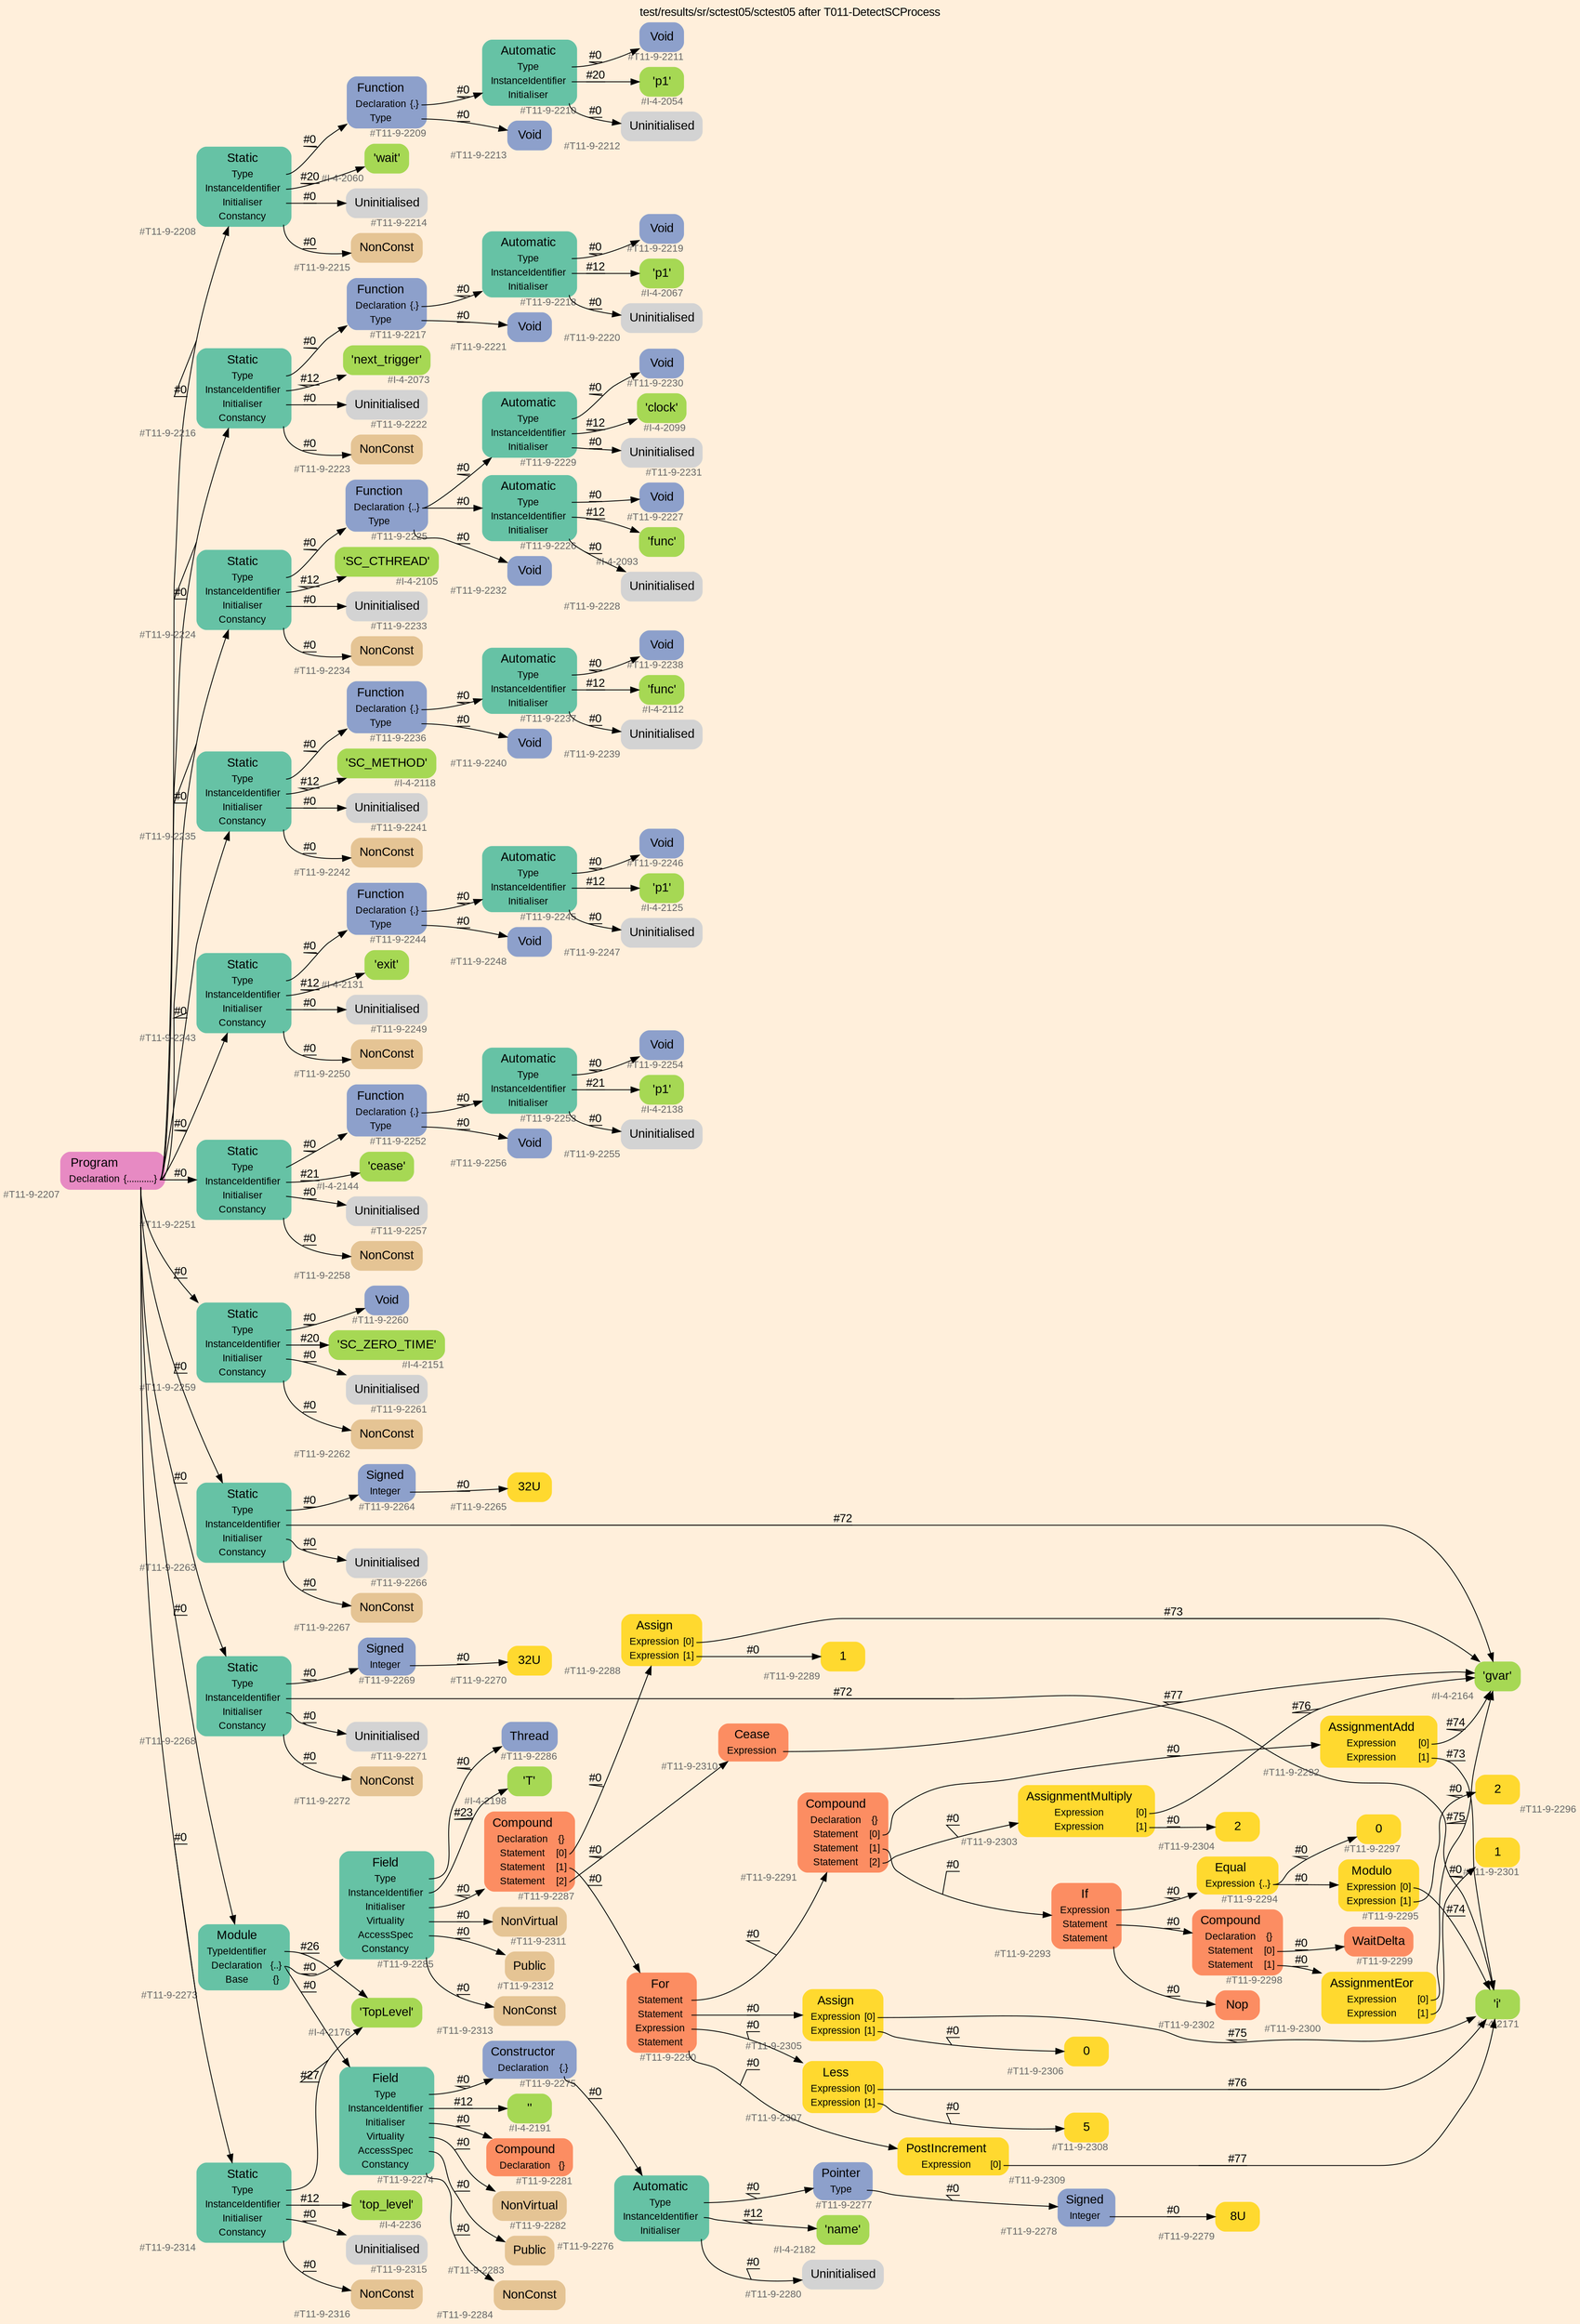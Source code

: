 digraph "test/results/sr/sctest05/sctest05 after T011-DetectSCProcess" {
label = "test/results/sr/sctest05/sctest05 after T011-DetectSCProcess"
labelloc = t
graph [
    rankdir = "LR"
    ranksep = 0.3
    bgcolor = antiquewhite1
    color = black
    fontcolor = black
    fontname = "Arial"
];
node [
    fontname = "Arial"
];
edge [
    fontname = "Arial"
];

// -------------------- node figure --------------------
// -------- block #T11-9-2207 ----------
"#T11-9-2207" [
    fillcolor = "/set28/4"
    xlabel = "#T11-9-2207"
    fontsize = "12"
    fontcolor = grey40
    shape = "plaintext"
    label = <<TABLE BORDER="0" CELLBORDER="0" CELLSPACING="0">
     <TR><TD><FONT COLOR="black" POINT-SIZE="15">Program</FONT></TD></TR>
     <TR><TD><FONT COLOR="black" POINT-SIZE="12">Declaration</FONT></TD><TD PORT="port0"><FONT COLOR="black" POINT-SIZE="12">{...........}</FONT></TD></TR>
    </TABLE>>
    style = "rounded,filled"
];

// -------- block #T11-9-2208 ----------
"#T11-9-2208" [
    fillcolor = "/set28/1"
    xlabel = "#T11-9-2208"
    fontsize = "12"
    fontcolor = grey40
    shape = "plaintext"
    label = <<TABLE BORDER="0" CELLBORDER="0" CELLSPACING="0">
     <TR><TD><FONT COLOR="black" POINT-SIZE="15">Static</FONT></TD></TR>
     <TR><TD><FONT COLOR="black" POINT-SIZE="12">Type</FONT></TD><TD PORT="port0"></TD></TR>
     <TR><TD><FONT COLOR="black" POINT-SIZE="12">InstanceIdentifier</FONT></TD><TD PORT="port1"></TD></TR>
     <TR><TD><FONT COLOR="black" POINT-SIZE="12">Initialiser</FONT></TD><TD PORT="port2"></TD></TR>
     <TR><TD><FONT COLOR="black" POINT-SIZE="12">Constancy</FONT></TD><TD PORT="port3"></TD></TR>
    </TABLE>>
    style = "rounded,filled"
];

// -------- block #T11-9-2209 ----------
"#T11-9-2209" [
    fillcolor = "/set28/3"
    xlabel = "#T11-9-2209"
    fontsize = "12"
    fontcolor = grey40
    shape = "plaintext"
    label = <<TABLE BORDER="0" CELLBORDER="0" CELLSPACING="0">
     <TR><TD><FONT COLOR="black" POINT-SIZE="15">Function</FONT></TD></TR>
     <TR><TD><FONT COLOR="black" POINT-SIZE="12">Declaration</FONT></TD><TD PORT="port0"><FONT COLOR="black" POINT-SIZE="12">{.}</FONT></TD></TR>
     <TR><TD><FONT COLOR="black" POINT-SIZE="12">Type</FONT></TD><TD PORT="port1"></TD></TR>
    </TABLE>>
    style = "rounded,filled"
];

// -------- block #T11-9-2210 ----------
"#T11-9-2210" [
    fillcolor = "/set28/1"
    xlabel = "#T11-9-2210"
    fontsize = "12"
    fontcolor = grey40
    shape = "plaintext"
    label = <<TABLE BORDER="0" CELLBORDER="0" CELLSPACING="0">
     <TR><TD><FONT COLOR="black" POINT-SIZE="15">Automatic</FONT></TD></TR>
     <TR><TD><FONT COLOR="black" POINT-SIZE="12">Type</FONT></TD><TD PORT="port0"></TD></TR>
     <TR><TD><FONT COLOR="black" POINT-SIZE="12">InstanceIdentifier</FONT></TD><TD PORT="port1"></TD></TR>
     <TR><TD><FONT COLOR="black" POINT-SIZE="12">Initialiser</FONT></TD><TD PORT="port2"></TD></TR>
    </TABLE>>
    style = "rounded,filled"
];

// -------- block #T11-9-2211 ----------
"#T11-9-2211" [
    fillcolor = "/set28/3"
    xlabel = "#T11-9-2211"
    fontsize = "12"
    fontcolor = grey40
    shape = "plaintext"
    label = <<TABLE BORDER="0" CELLBORDER="0" CELLSPACING="0">
     <TR><TD><FONT COLOR="black" POINT-SIZE="15">Void</FONT></TD></TR>
    </TABLE>>
    style = "rounded,filled"
];

// -------- block #I-4-2054 ----------
"#I-4-2054" [
    fillcolor = "/set28/5"
    xlabel = "#I-4-2054"
    fontsize = "12"
    fontcolor = grey40
    shape = "plaintext"
    label = <<TABLE BORDER="0" CELLBORDER="0" CELLSPACING="0">
     <TR><TD><FONT COLOR="black" POINT-SIZE="15">'p1'</FONT></TD></TR>
    </TABLE>>
    style = "rounded,filled"
];

// -------- block #T11-9-2212 ----------
"#T11-9-2212" [
    xlabel = "#T11-9-2212"
    fontsize = "12"
    fontcolor = grey40
    shape = "plaintext"
    label = <<TABLE BORDER="0" CELLBORDER="0" CELLSPACING="0">
     <TR><TD><FONT COLOR="black" POINT-SIZE="15">Uninitialised</FONT></TD></TR>
    </TABLE>>
    style = "rounded,filled"
];

// -------- block #T11-9-2213 ----------
"#T11-9-2213" [
    fillcolor = "/set28/3"
    xlabel = "#T11-9-2213"
    fontsize = "12"
    fontcolor = grey40
    shape = "plaintext"
    label = <<TABLE BORDER="0" CELLBORDER="0" CELLSPACING="0">
     <TR><TD><FONT COLOR="black" POINT-SIZE="15">Void</FONT></TD></TR>
    </TABLE>>
    style = "rounded,filled"
];

// -------- block #I-4-2060 ----------
"#I-4-2060" [
    fillcolor = "/set28/5"
    xlabel = "#I-4-2060"
    fontsize = "12"
    fontcolor = grey40
    shape = "plaintext"
    label = <<TABLE BORDER="0" CELLBORDER="0" CELLSPACING="0">
     <TR><TD><FONT COLOR="black" POINT-SIZE="15">'wait'</FONT></TD></TR>
    </TABLE>>
    style = "rounded,filled"
];

// -------- block #T11-9-2214 ----------
"#T11-9-2214" [
    xlabel = "#T11-9-2214"
    fontsize = "12"
    fontcolor = grey40
    shape = "plaintext"
    label = <<TABLE BORDER="0" CELLBORDER="0" CELLSPACING="0">
     <TR><TD><FONT COLOR="black" POINT-SIZE="15">Uninitialised</FONT></TD></TR>
    </TABLE>>
    style = "rounded,filled"
];

// -------- block #T11-9-2215 ----------
"#T11-9-2215" [
    fillcolor = "/set28/7"
    xlabel = "#T11-9-2215"
    fontsize = "12"
    fontcolor = grey40
    shape = "plaintext"
    label = <<TABLE BORDER="0" CELLBORDER="0" CELLSPACING="0">
     <TR><TD><FONT COLOR="black" POINT-SIZE="15">NonConst</FONT></TD></TR>
    </TABLE>>
    style = "rounded,filled"
];

// -------- block #T11-9-2216 ----------
"#T11-9-2216" [
    fillcolor = "/set28/1"
    xlabel = "#T11-9-2216"
    fontsize = "12"
    fontcolor = grey40
    shape = "plaintext"
    label = <<TABLE BORDER="0" CELLBORDER="0" CELLSPACING="0">
     <TR><TD><FONT COLOR="black" POINT-SIZE="15">Static</FONT></TD></TR>
     <TR><TD><FONT COLOR="black" POINT-SIZE="12">Type</FONT></TD><TD PORT="port0"></TD></TR>
     <TR><TD><FONT COLOR="black" POINT-SIZE="12">InstanceIdentifier</FONT></TD><TD PORT="port1"></TD></TR>
     <TR><TD><FONT COLOR="black" POINT-SIZE="12">Initialiser</FONT></TD><TD PORT="port2"></TD></TR>
     <TR><TD><FONT COLOR="black" POINT-SIZE="12">Constancy</FONT></TD><TD PORT="port3"></TD></TR>
    </TABLE>>
    style = "rounded,filled"
];

// -------- block #T11-9-2217 ----------
"#T11-9-2217" [
    fillcolor = "/set28/3"
    xlabel = "#T11-9-2217"
    fontsize = "12"
    fontcolor = grey40
    shape = "plaintext"
    label = <<TABLE BORDER="0" CELLBORDER="0" CELLSPACING="0">
     <TR><TD><FONT COLOR="black" POINT-SIZE="15">Function</FONT></TD></TR>
     <TR><TD><FONT COLOR="black" POINT-SIZE="12">Declaration</FONT></TD><TD PORT="port0"><FONT COLOR="black" POINT-SIZE="12">{.}</FONT></TD></TR>
     <TR><TD><FONT COLOR="black" POINT-SIZE="12">Type</FONT></TD><TD PORT="port1"></TD></TR>
    </TABLE>>
    style = "rounded,filled"
];

// -------- block #T11-9-2218 ----------
"#T11-9-2218" [
    fillcolor = "/set28/1"
    xlabel = "#T11-9-2218"
    fontsize = "12"
    fontcolor = grey40
    shape = "plaintext"
    label = <<TABLE BORDER="0" CELLBORDER="0" CELLSPACING="0">
     <TR><TD><FONT COLOR="black" POINT-SIZE="15">Automatic</FONT></TD></TR>
     <TR><TD><FONT COLOR="black" POINT-SIZE="12">Type</FONT></TD><TD PORT="port0"></TD></TR>
     <TR><TD><FONT COLOR="black" POINT-SIZE="12">InstanceIdentifier</FONT></TD><TD PORT="port1"></TD></TR>
     <TR><TD><FONT COLOR="black" POINT-SIZE="12">Initialiser</FONT></TD><TD PORT="port2"></TD></TR>
    </TABLE>>
    style = "rounded,filled"
];

// -------- block #T11-9-2219 ----------
"#T11-9-2219" [
    fillcolor = "/set28/3"
    xlabel = "#T11-9-2219"
    fontsize = "12"
    fontcolor = grey40
    shape = "plaintext"
    label = <<TABLE BORDER="0" CELLBORDER="0" CELLSPACING="0">
     <TR><TD><FONT COLOR="black" POINT-SIZE="15">Void</FONT></TD></TR>
    </TABLE>>
    style = "rounded,filled"
];

// -------- block #I-4-2067 ----------
"#I-4-2067" [
    fillcolor = "/set28/5"
    xlabel = "#I-4-2067"
    fontsize = "12"
    fontcolor = grey40
    shape = "plaintext"
    label = <<TABLE BORDER="0" CELLBORDER="0" CELLSPACING="0">
     <TR><TD><FONT COLOR="black" POINT-SIZE="15">'p1'</FONT></TD></TR>
    </TABLE>>
    style = "rounded,filled"
];

// -------- block #T11-9-2220 ----------
"#T11-9-2220" [
    xlabel = "#T11-9-2220"
    fontsize = "12"
    fontcolor = grey40
    shape = "plaintext"
    label = <<TABLE BORDER="0" CELLBORDER="0" CELLSPACING="0">
     <TR><TD><FONT COLOR="black" POINT-SIZE="15">Uninitialised</FONT></TD></TR>
    </TABLE>>
    style = "rounded,filled"
];

// -------- block #T11-9-2221 ----------
"#T11-9-2221" [
    fillcolor = "/set28/3"
    xlabel = "#T11-9-2221"
    fontsize = "12"
    fontcolor = grey40
    shape = "plaintext"
    label = <<TABLE BORDER="0" CELLBORDER="0" CELLSPACING="0">
     <TR><TD><FONT COLOR="black" POINT-SIZE="15">Void</FONT></TD></TR>
    </TABLE>>
    style = "rounded,filled"
];

// -------- block #I-4-2073 ----------
"#I-4-2073" [
    fillcolor = "/set28/5"
    xlabel = "#I-4-2073"
    fontsize = "12"
    fontcolor = grey40
    shape = "plaintext"
    label = <<TABLE BORDER="0" CELLBORDER="0" CELLSPACING="0">
     <TR><TD><FONT COLOR="black" POINT-SIZE="15">'next_trigger'</FONT></TD></TR>
    </TABLE>>
    style = "rounded,filled"
];

// -------- block #T11-9-2222 ----------
"#T11-9-2222" [
    xlabel = "#T11-9-2222"
    fontsize = "12"
    fontcolor = grey40
    shape = "plaintext"
    label = <<TABLE BORDER="0" CELLBORDER="0" CELLSPACING="0">
     <TR><TD><FONT COLOR="black" POINT-SIZE="15">Uninitialised</FONT></TD></TR>
    </TABLE>>
    style = "rounded,filled"
];

// -------- block #T11-9-2223 ----------
"#T11-9-2223" [
    fillcolor = "/set28/7"
    xlabel = "#T11-9-2223"
    fontsize = "12"
    fontcolor = grey40
    shape = "plaintext"
    label = <<TABLE BORDER="0" CELLBORDER="0" CELLSPACING="0">
     <TR><TD><FONT COLOR="black" POINT-SIZE="15">NonConst</FONT></TD></TR>
    </TABLE>>
    style = "rounded,filled"
];

// -------- block #T11-9-2224 ----------
"#T11-9-2224" [
    fillcolor = "/set28/1"
    xlabel = "#T11-9-2224"
    fontsize = "12"
    fontcolor = grey40
    shape = "plaintext"
    label = <<TABLE BORDER="0" CELLBORDER="0" CELLSPACING="0">
     <TR><TD><FONT COLOR="black" POINT-SIZE="15">Static</FONT></TD></TR>
     <TR><TD><FONT COLOR="black" POINT-SIZE="12">Type</FONT></TD><TD PORT="port0"></TD></TR>
     <TR><TD><FONT COLOR="black" POINT-SIZE="12">InstanceIdentifier</FONT></TD><TD PORT="port1"></TD></TR>
     <TR><TD><FONT COLOR="black" POINT-SIZE="12">Initialiser</FONT></TD><TD PORT="port2"></TD></TR>
     <TR><TD><FONT COLOR="black" POINT-SIZE="12">Constancy</FONT></TD><TD PORT="port3"></TD></TR>
    </TABLE>>
    style = "rounded,filled"
];

// -------- block #T11-9-2225 ----------
"#T11-9-2225" [
    fillcolor = "/set28/3"
    xlabel = "#T11-9-2225"
    fontsize = "12"
    fontcolor = grey40
    shape = "plaintext"
    label = <<TABLE BORDER="0" CELLBORDER="0" CELLSPACING="0">
     <TR><TD><FONT COLOR="black" POINT-SIZE="15">Function</FONT></TD></TR>
     <TR><TD><FONT COLOR="black" POINT-SIZE="12">Declaration</FONT></TD><TD PORT="port0"><FONT COLOR="black" POINT-SIZE="12">{..}</FONT></TD></TR>
     <TR><TD><FONT COLOR="black" POINT-SIZE="12">Type</FONT></TD><TD PORT="port1"></TD></TR>
    </TABLE>>
    style = "rounded,filled"
];

// -------- block #T11-9-2226 ----------
"#T11-9-2226" [
    fillcolor = "/set28/1"
    xlabel = "#T11-9-2226"
    fontsize = "12"
    fontcolor = grey40
    shape = "plaintext"
    label = <<TABLE BORDER="0" CELLBORDER="0" CELLSPACING="0">
     <TR><TD><FONT COLOR="black" POINT-SIZE="15">Automatic</FONT></TD></TR>
     <TR><TD><FONT COLOR="black" POINT-SIZE="12">Type</FONT></TD><TD PORT="port0"></TD></TR>
     <TR><TD><FONT COLOR="black" POINT-SIZE="12">InstanceIdentifier</FONT></TD><TD PORT="port1"></TD></TR>
     <TR><TD><FONT COLOR="black" POINT-SIZE="12">Initialiser</FONT></TD><TD PORT="port2"></TD></TR>
    </TABLE>>
    style = "rounded,filled"
];

// -------- block #T11-9-2227 ----------
"#T11-9-2227" [
    fillcolor = "/set28/3"
    xlabel = "#T11-9-2227"
    fontsize = "12"
    fontcolor = grey40
    shape = "plaintext"
    label = <<TABLE BORDER="0" CELLBORDER="0" CELLSPACING="0">
     <TR><TD><FONT COLOR="black" POINT-SIZE="15">Void</FONT></TD></TR>
    </TABLE>>
    style = "rounded,filled"
];

// -------- block #I-4-2093 ----------
"#I-4-2093" [
    fillcolor = "/set28/5"
    xlabel = "#I-4-2093"
    fontsize = "12"
    fontcolor = grey40
    shape = "plaintext"
    label = <<TABLE BORDER="0" CELLBORDER="0" CELLSPACING="0">
     <TR><TD><FONT COLOR="black" POINT-SIZE="15">'func'</FONT></TD></TR>
    </TABLE>>
    style = "rounded,filled"
];

// -------- block #T11-9-2228 ----------
"#T11-9-2228" [
    xlabel = "#T11-9-2228"
    fontsize = "12"
    fontcolor = grey40
    shape = "plaintext"
    label = <<TABLE BORDER="0" CELLBORDER="0" CELLSPACING="0">
     <TR><TD><FONT COLOR="black" POINT-SIZE="15">Uninitialised</FONT></TD></TR>
    </TABLE>>
    style = "rounded,filled"
];

// -------- block #T11-9-2229 ----------
"#T11-9-2229" [
    fillcolor = "/set28/1"
    xlabel = "#T11-9-2229"
    fontsize = "12"
    fontcolor = grey40
    shape = "plaintext"
    label = <<TABLE BORDER="0" CELLBORDER="0" CELLSPACING="0">
     <TR><TD><FONT COLOR="black" POINT-SIZE="15">Automatic</FONT></TD></TR>
     <TR><TD><FONT COLOR="black" POINT-SIZE="12">Type</FONT></TD><TD PORT="port0"></TD></TR>
     <TR><TD><FONT COLOR="black" POINT-SIZE="12">InstanceIdentifier</FONT></TD><TD PORT="port1"></TD></TR>
     <TR><TD><FONT COLOR="black" POINT-SIZE="12">Initialiser</FONT></TD><TD PORT="port2"></TD></TR>
    </TABLE>>
    style = "rounded,filled"
];

// -------- block #T11-9-2230 ----------
"#T11-9-2230" [
    fillcolor = "/set28/3"
    xlabel = "#T11-9-2230"
    fontsize = "12"
    fontcolor = grey40
    shape = "plaintext"
    label = <<TABLE BORDER="0" CELLBORDER="0" CELLSPACING="0">
     <TR><TD><FONT COLOR="black" POINT-SIZE="15">Void</FONT></TD></TR>
    </TABLE>>
    style = "rounded,filled"
];

// -------- block #I-4-2099 ----------
"#I-4-2099" [
    fillcolor = "/set28/5"
    xlabel = "#I-4-2099"
    fontsize = "12"
    fontcolor = grey40
    shape = "plaintext"
    label = <<TABLE BORDER="0" CELLBORDER="0" CELLSPACING="0">
     <TR><TD><FONT COLOR="black" POINT-SIZE="15">'clock'</FONT></TD></TR>
    </TABLE>>
    style = "rounded,filled"
];

// -------- block #T11-9-2231 ----------
"#T11-9-2231" [
    xlabel = "#T11-9-2231"
    fontsize = "12"
    fontcolor = grey40
    shape = "plaintext"
    label = <<TABLE BORDER="0" CELLBORDER="0" CELLSPACING="0">
     <TR><TD><FONT COLOR="black" POINT-SIZE="15">Uninitialised</FONT></TD></TR>
    </TABLE>>
    style = "rounded,filled"
];

// -------- block #T11-9-2232 ----------
"#T11-9-2232" [
    fillcolor = "/set28/3"
    xlabel = "#T11-9-2232"
    fontsize = "12"
    fontcolor = grey40
    shape = "plaintext"
    label = <<TABLE BORDER="0" CELLBORDER="0" CELLSPACING="0">
     <TR><TD><FONT COLOR="black" POINT-SIZE="15">Void</FONT></TD></TR>
    </TABLE>>
    style = "rounded,filled"
];

// -------- block #I-4-2105 ----------
"#I-4-2105" [
    fillcolor = "/set28/5"
    xlabel = "#I-4-2105"
    fontsize = "12"
    fontcolor = grey40
    shape = "plaintext"
    label = <<TABLE BORDER="0" CELLBORDER="0" CELLSPACING="0">
     <TR><TD><FONT COLOR="black" POINT-SIZE="15">'SC_CTHREAD'</FONT></TD></TR>
    </TABLE>>
    style = "rounded,filled"
];

// -------- block #T11-9-2233 ----------
"#T11-9-2233" [
    xlabel = "#T11-9-2233"
    fontsize = "12"
    fontcolor = grey40
    shape = "plaintext"
    label = <<TABLE BORDER="0" CELLBORDER="0" CELLSPACING="0">
     <TR><TD><FONT COLOR="black" POINT-SIZE="15">Uninitialised</FONT></TD></TR>
    </TABLE>>
    style = "rounded,filled"
];

// -------- block #T11-9-2234 ----------
"#T11-9-2234" [
    fillcolor = "/set28/7"
    xlabel = "#T11-9-2234"
    fontsize = "12"
    fontcolor = grey40
    shape = "plaintext"
    label = <<TABLE BORDER="0" CELLBORDER="0" CELLSPACING="0">
     <TR><TD><FONT COLOR="black" POINT-SIZE="15">NonConst</FONT></TD></TR>
    </TABLE>>
    style = "rounded,filled"
];

// -------- block #T11-9-2235 ----------
"#T11-9-2235" [
    fillcolor = "/set28/1"
    xlabel = "#T11-9-2235"
    fontsize = "12"
    fontcolor = grey40
    shape = "plaintext"
    label = <<TABLE BORDER="0" CELLBORDER="0" CELLSPACING="0">
     <TR><TD><FONT COLOR="black" POINT-SIZE="15">Static</FONT></TD></TR>
     <TR><TD><FONT COLOR="black" POINT-SIZE="12">Type</FONT></TD><TD PORT="port0"></TD></TR>
     <TR><TD><FONT COLOR="black" POINT-SIZE="12">InstanceIdentifier</FONT></TD><TD PORT="port1"></TD></TR>
     <TR><TD><FONT COLOR="black" POINT-SIZE="12">Initialiser</FONT></TD><TD PORT="port2"></TD></TR>
     <TR><TD><FONT COLOR="black" POINT-SIZE="12">Constancy</FONT></TD><TD PORT="port3"></TD></TR>
    </TABLE>>
    style = "rounded,filled"
];

// -------- block #T11-9-2236 ----------
"#T11-9-2236" [
    fillcolor = "/set28/3"
    xlabel = "#T11-9-2236"
    fontsize = "12"
    fontcolor = grey40
    shape = "plaintext"
    label = <<TABLE BORDER="0" CELLBORDER="0" CELLSPACING="0">
     <TR><TD><FONT COLOR="black" POINT-SIZE="15">Function</FONT></TD></TR>
     <TR><TD><FONT COLOR="black" POINT-SIZE="12">Declaration</FONT></TD><TD PORT="port0"><FONT COLOR="black" POINT-SIZE="12">{.}</FONT></TD></TR>
     <TR><TD><FONT COLOR="black" POINT-SIZE="12">Type</FONT></TD><TD PORT="port1"></TD></TR>
    </TABLE>>
    style = "rounded,filled"
];

// -------- block #T11-9-2237 ----------
"#T11-9-2237" [
    fillcolor = "/set28/1"
    xlabel = "#T11-9-2237"
    fontsize = "12"
    fontcolor = grey40
    shape = "plaintext"
    label = <<TABLE BORDER="0" CELLBORDER="0" CELLSPACING="0">
     <TR><TD><FONT COLOR="black" POINT-SIZE="15">Automatic</FONT></TD></TR>
     <TR><TD><FONT COLOR="black" POINT-SIZE="12">Type</FONT></TD><TD PORT="port0"></TD></TR>
     <TR><TD><FONT COLOR="black" POINT-SIZE="12">InstanceIdentifier</FONT></TD><TD PORT="port1"></TD></TR>
     <TR><TD><FONT COLOR="black" POINT-SIZE="12">Initialiser</FONT></TD><TD PORT="port2"></TD></TR>
    </TABLE>>
    style = "rounded,filled"
];

// -------- block #T11-9-2238 ----------
"#T11-9-2238" [
    fillcolor = "/set28/3"
    xlabel = "#T11-9-2238"
    fontsize = "12"
    fontcolor = grey40
    shape = "plaintext"
    label = <<TABLE BORDER="0" CELLBORDER="0" CELLSPACING="0">
     <TR><TD><FONT COLOR="black" POINT-SIZE="15">Void</FONT></TD></TR>
    </TABLE>>
    style = "rounded,filled"
];

// -------- block #I-4-2112 ----------
"#I-4-2112" [
    fillcolor = "/set28/5"
    xlabel = "#I-4-2112"
    fontsize = "12"
    fontcolor = grey40
    shape = "plaintext"
    label = <<TABLE BORDER="0" CELLBORDER="0" CELLSPACING="0">
     <TR><TD><FONT COLOR="black" POINT-SIZE="15">'func'</FONT></TD></TR>
    </TABLE>>
    style = "rounded,filled"
];

// -------- block #T11-9-2239 ----------
"#T11-9-2239" [
    xlabel = "#T11-9-2239"
    fontsize = "12"
    fontcolor = grey40
    shape = "plaintext"
    label = <<TABLE BORDER="0" CELLBORDER="0" CELLSPACING="0">
     <TR><TD><FONT COLOR="black" POINT-SIZE="15">Uninitialised</FONT></TD></TR>
    </TABLE>>
    style = "rounded,filled"
];

// -------- block #T11-9-2240 ----------
"#T11-9-2240" [
    fillcolor = "/set28/3"
    xlabel = "#T11-9-2240"
    fontsize = "12"
    fontcolor = grey40
    shape = "plaintext"
    label = <<TABLE BORDER="0" CELLBORDER="0" CELLSPACING="0">
     <TR><TD><FONT COLOR="black" POINT-SIZE="15">Void</FONT></TD></TR>
    </TABLE>>
    style = "rounded,filled"
];

// -------- block #I-4-2118 ----------
"#I-4-2118" [
    fillcolor = "/set28/5"
    xlabel = "#I-4-2118"
    fontsize = "12"
    fontcolor = grey40
    shape = "plaintext"
    label = <<TABLE BORDER="0" CELLBORDER="0" CELLSPACING="0">
     <TR><TD><FONT COLOR="black" POINT-SIZE="15">'SC_METHOD'</FONT></TD></TR>
    </TABLE>>
    style = "rounded,filled"
];

// -------- block #T11-9-2241 ----------
"#T11-9-2241" [
    xlabel = "#T11-9-2241"
    fontsize = "12"
    fontcolor = grey40
    shape = "plaintext"
    label = <<TABLE BORDER="0" CELLBORDER="0" CELLSPACING="0">
     <TR><TD><FONT COLOR="black" POINT-SIZE="15">Uninitialised</FONT></TD></TR>
    </TABLE>>
    style = "rounded,filled"
];

// -------- block #T11-9-2242 ----------
"#T11-9-2242" [
    fillcolor = "/set28/7"
    xlabel = "#T11-9-2242"
    fontsize = "12"
    fontcolor = grey40
    shape = "plaintext"
    label = <<TABLE BORDER="0" CELLBORDER="0" CELLSPACING="0">
     <TR><TD><FONT COLOR="black" POINT-SIZE="15">NonConst</FONT></TD></TR>
    </TABLE>>
    style = "rounded,filled"
];

// -------- block #T11-9-2243 ----------
"#T11-9-2243" [
    fillcolor = "/set28/1"
    xlabel = "#T11-9-2243"
    fontsize = "12"
    fontcolor = grey40
    shape = "plaintext"
    label = <<TABLE BORDER="0" CELLBORDER="0" CELLSPACING="0">
     <TR><TD><FONT COLOR="black" POINT-SIZE="15">Static</FONT></TD></TR>
     <TR><TD><FONT COLOR="black" POINT-SIZE="12">Type</FONT></TD><TD PORT="port0"></TD></TR>
     <TR><TD><FONT COLOR="black" POINT-SIZE="12">InstanceIdentifier</FONT></TD><TD PORT="port1"></TD></TR>
     <TR><TD><FONT COLOR="black" POINT-SIZE="12">Initialiser</FONT></TD><TD PORT="port2"></TD></TR>
     <TR><TD><FONT COLOR="black" POINT-SIZE="12">Constancy</FONT></TD><TD PORT="port3"></TD></TR>
    </TABLE>>
    style = "rounded,filled"
];

// -------- block #T11-9-2244 ----------
"#T11-9-2244" [
    fillcolor = "/set28/3"
    xlabel = "#T11-9-2244"
    fontsize = "12"
    fontcolor = grey40
    shape = "plaintext"
    label = <<TABLE BORDER="0" CELLBORDER="0" CELLSPACING="0">
     <TR><TD><FONT COLOR="black" POINT-SIZE="15">Function</FONT></TD></TR>
     <TR><TD><FONT COLOR="black" POINT-SIZE="12">Declaration</FONT></TD><TD PORT="port0"><FONT COLOR="black" POINT-SIZE="12">{.}</FONT></TD></TR>
     <TR><TD><FONT COLOR="black" POINT-SIZE="12">Type</FONT></TD><TD PORT="port1"></TD></TR>
    </TABLE>>
    style = "rounded,filled"
];

// -------- block #T11-9-2245 ----------
"#T11-9-2245" [
    fillcolor = "/set28/1"
    xlabel = "#T11-9-2245"
    fontsize = "12"
    fontcolor = grey40
    shape = "plaintext"
    label = <<TABLE BORDER="0" CELLBORDER="0" CELLSPACING="0">
     <TR><TD><FONT COLOR="black" POINT-SIZE="15">Automatic</FONT></TD></TR>
     <TR><TD><FONT COLOR="black" POINT-SIZE="12">Type</FONT></TD><TD PORT="port0"></TD></TR>
     <TR><TD><FONT COLOR="black" POINT-SIZE="12">InstanceIdentifier</FONT></TD><TD PORT="port1"></TD></TR>
     <TR><TD><FONT COLOR="black" POINT-SIZE="12">Initialiser</FONT></TD><TD PORT="port2"></TD></TR>
    </TABLE>>
    style = "rounded,filled"
];

// -------- block #T11-9-2246 ----------
"#T11-9-2246" [
    fillcolor = "/set28/3"
    xlabel = "#T11-9-2246"
    fontsize = "12"
    fontcolor = grey40
    shape = "plaintext"
    label = <<TABLE BORDER="0" CELLBORDER="0" CELLSPACING="0">
     <TR><TD><FONT COLOR="black" POINT-SIZE="15">Void</FONT></TD></TR>
    </TABLE>>
    style = "rounded,filled"
];

// -------- block #I-4-2125 ----------
"#I-4-2125" [
    fillcolor = "/set28/5"
    xlabel = "#I-4-2125"
    fontsize = "12"
    fontcolor = grey40
    shape = "plaintext"
    label = <<TABLE BORDER="0" CELLBORDER="0" CELLSPACING="0">
     <TR><TD><FONT COLOR="black" POINT-SIZE="15">'p1'</FONT></TD></TR>
    </TABLE>>
    style = "rounded,filled"
];

// -------- block #T11-9-2247 ----------
"#T11-9-2247" [
    xlabel = "#T11-9-2247"
    fontsize = "12"
    fontcolor = grey40
    shape = "plaintext"
    label = <<TABLE BORDER="0" CELLBORDER="0" CELLSPACING="0">
     <TR><TD><FONT COLOR="black" POINT-SIZE="15">Uninitialised</FONT></TD></TR>
    </TABLE>>
    style = "rounded,filled"
];

// -------- block #T11-9-2248 ----------
"#T11-9-2248" [
    fillcolor = "/set28/3"
    xlabel = "#T11-9-2248"
    fontsize = "12"
    fontcolor = grey40
    shape = "plaintext"
    label = <<TABLE BORDER="0" CELLBORDER="0" CELLSPACING="0">
     <TR><TD><FONT COLOR="black" POINT-SIZE="15">Void</FONT></TD></TR>
    </TABLE>>
    style = "rounded,filled"
];

// -------- block #I-4-2131 ----------
"#I-4-2131" [
    fillcolor = "/set28/5"
    xlabel = "#I-4-2131"
    fontsize = "12"
    fontcolor = grey40
    shape = "plaintext"
    label = <<TABLE BORDER="0" CELLBORDER="0" CELLSPACING="0">
     <TR><TD><FONT COLOR="black" POINT-SIZE="15">'exit'</FONT></TD></TR>
    </TABLE>>
    style = "rounded,filled"
];

// -------- block #T11-9-2249 ----------
"#T11-9-2249" [
    xlabel = "#T11-9-2249"
    fontsize = "12"
    fontcolor = grey40
    shape = "plaintext"
    label = <<TABLE BORDER="0" CELLBORDER="0" CELLSPACING="0">
     <TR><TD><FONT COLOR="black" POINT-SIZE="15">Uninitialised</FONT></TD></TR>
    </TABLE>>
    style = "rounded,filled"
];

// -------- block #T11-9-2250 ----------
"#T11-9-2250" [
    fillcolor = "/set28/7"
    xlabel = "#T11-9-2250"
    fontsize = "12"
    fontcolor = grey40
    shape = "plaintext"
    label = <<TABLE BORDER="0" CELLBORDER="0" CELLSPACING="0">
     <TR><TD><FONT COLOR="black" POINT-SIZE="15">NonConst</FONT></TD></TR>
    </TABLE>>
    style = "rounded,filled"
];

// -------- block #T11-9-2251 ----------
"#T11-9-2251" [
    fillcolor = "/set28/1"
    xlabel = "#T11-9-2251"
    fontsize = "12"
    fontcolor = grey40
    shape = "plaintext"
    label = <<TABLE BORDER="0" CELLBORDER="0" CELLSPACING="0">
     <TR><TD><FONT COLOR="black" POINT-SIZE="15">Static</FONT></TD></TR>
     <TR><TD><FONT COLOR="black" POINT-SIZE="12">Type</FONT></TD><TD PORT="port0"></TD></TR>
     <TR><TD><FONT COLOR="black" POINT-SIZE="12">InstanceIdentifier</FONT></TD><TD PORT="port1"></TD></TR>
     <TR><TD><FONT COLOR="black" POINT-SIZE="12">Initialiser</FONT></TD><TD PORT="port2"></TD></TR>
     <TR><TD><FONT COLOR="black" POINT-SIZE="12">Constancy</FONT></TD><TD PORT="port3"></TD></TR>
    </TABLE>>
    style = "rounded,filled"
];

// -------- block #T11-9-2252 ----------
"#T11-9-2252" [
    fillcolor = "/set28/3"
    xlabel = "#T11-9-2252"
    fontsize = "12"
    fontcolor = grey40
    shape = "plaintext"
    label = <<TABLE BORDER="0" CELLBORDER="0" CELLSPACING="0">
     <TR><TD><FONT COLOR="black" POINT-SIZE="15">Function</FONT></TD></TR>
     <TR><TD><FONT COLOR="black" POINT-SIZE="12">Declaration</FONT></TD><TD PORT="port0"><FONT COLOR="black" POINT-SIZE="12">{.}</FONT></TD></TR>
     <TR><TD><FONT COLOR="black" POINT-SIZE="12">Type</FONT></TD><TD PORT="port1"></TD></TR>
    </TABLE>>
    style = "rounded,filled"
];

// -------- block #T11-9-2253 ----------
"#T11-9-2253" [
    fillcolor = "/set28/1"
    xlabel = "#T11-9-2253"
    fontsize = "12"
    fontcolor = grey40
    shape = "plaintext"
    label = <<TABLE BORDER="0" CELLBORDER="0" CELLSPACING="0">
     <TR><TD><FONT COLOR="black" POINT-SIZE="15">Automatic</FONT></TD></TR>
     <TR><TD><FONT COLOR="black" POINT-SIZE="12">Type</FONT></TD><TD PORT="port0"></TD></TR>
     <TR><TD><FONT COLOR="black" POINT-SIZE="12">InstanceIdentifier</FONT></TD><TD PORT="port1"></TD></TR>
     <TR><TD><FONT COLOR="black" POINT-SIZE="12">Initialiser</FONT></TD><TD PORT="port2"></TD></TR>
    </TABLE>>
    style = "rounded,filled"
];

// -------- block #T11-9-2254 ----------
"#T11-9-2254" [
    fillcolor = "/set28/3"
    xlabel = "#T11-9-2254"
    fontsize = "12"
    fontcolor = grey40
    shape = "plaintext"
    label = <<TABLE BORDER="0" CELLBORDER="0" CELLSPACING="0">
     <TR><TD><FONT COLOR="black" POINT-SIZE="15">Void</FONT></TD></TR>
    </TABLE>>
    style = "rounded,filled"
];

// -------- block #I-4-2138 ----------
"#I-4-2138" [
    fillcolor = "/set28/5"
    xlabel = "#I-4-2138"
    fontsize = "12"
    fontcolor = grey40
    shape = "plaintext"
    label = <<TABLE BORDER="0" CELLBORDER="0" CELLSPACING="0">
     <TR><TD><FONT COLOR="black" POINT-SIZE="15">'p1'</FONT></TD></TR>
    </TABLE>>
    style = "rounded,filled"
];

// -------- block #T11-9-2255 ----------
"#T11-9-2255" [
    xlabel = "#T11-9-2255"
    fontsize = "12"
    fontcolor = grey40
    shape = "plaintext"
    label = <<TABLE BORDER="0" CELLBORDER="0" CELLSPACING="0">
     <TR><TD><FONT COLOR="black" POINT-SIZE="15">Uninitialised</FONT></TD></TR>
    </TABLE>>
    style = "rounded,filled"
];

// -------- block #T11-9-2256 ----------
"#T11-9-2256" [
    fillcolor = "/set28/3"
    xlabel = "#T11-9-2256"
    fontsize = "12"
    fontcolor = grey40
    shape = "plaintext"
    label = <<TABLE BORDER="0" CELLBORDER="0" CELLSPACING="0">
     <TR><TD><FONT COLOR="black" POINT-SIZE="15">Void</FONT></TD></TR>
    </TABLE>>
    style = "rounded,filled"
];

// -------- block #I-4-2144 ----------
"#I-4-2144" [
    fillcolor = "/set28/5"
    xlabel = "#I-4-2144"
    fontsize = "12"
    fontcolor = grey40
    shape = "plaintext"
    label = <<TABLE BORDER="0" CELLBORDER="0" CELLSPACING="0">
     <TR><TD><FONT COLOR="black" POINT-SIZE="15">'cease'</FONT></TD></TR>
    </TABLE>>
    style = "rounded,filled"
];

// -------- block #T11-9-2257 ----------
"#T11-9-2257" [
    xlabel = "#T11-9-2257"
    fontsize = "12"
    fontcolor = grey40
    shape = "plaintext"
    label = <<TABLE BORDER="0" CELLBORDER="0" CELLSPACING="0">
     <TR><TD><FONT COLOR="black" POINT-SIZE="15">Uninitialised</FONT></TD></TR>
    </TABLE>>
    style = "rounded,filled"
];

// -------- block #T11-9-2258 ----------
"#T11-9-2258" [
    fillcolor = "/set28/7"
    xlabel = "#T11-9-2258"
    fontsize = "12"
    fontcolor = grey40
    shape = "plaintext"
    label = <<TABLE BORDER="0" CELLBORDER="0" CELLSPACING="0">
     <TR><TD><FONT COLOR="black" POINT-SIZE="15">NonConst</FONT></TD></TR>
    </TABLE>>
    style = "rounded,filled"
];

// -------- block #T11-9-2259 ----------
"#T11-9-2259" [
    fillcolor = "/set28/1"
    xlabel = "#T11-9-2259"
    fontsize = "12"
    fontcolor = grey40
    shape = "plaintext"
    label = <<TABLE BORDER="0" CELLBORDER="0" CELLSPACING="0">
     <TR><TD><FONT COLOR="black" POINT-SIZE="15">Static</FONT></TD></TR>
     <TR><TD><FONT COLOR="black" POINT-SIZE="12">Type</FONT></TD><TD PORT="port0"></TD></TR>
     <TR><TD><FONT COLOR="black" POINT-SIZE="12">InstanceIdentifier</FONT></TD><TD PORT="port1"></TD></TR>
     <TR><TD><FONT COLOR="black" POINT-SIZE="12">Initialiser</FONT></TD><TD PORT="port2"></TD></TR>
     <TR><TD><FONT COLOR="black" POINT-SIZE="12">Constancy</FONT></TD><TD PORT="port3"></TD></TR>
    </TABLE>>
    style = "rounded,filled"
];

// -------- block #T11-9-2260 ----------
"#T11-9-2260" [
    fillcolor = "/set28/3"
    xlabel = "#T11-9-2260"
    fontsize = "12"
    fontcolor = grey40
    shape = "plaintext"
    label = <<TABLE BORDER="0" CELLBORDER="0" CELLSPACING="0">
     <TR><TD><FONT COLOR="black" POINT-SIZE="15">Void</FONT></TD></TR>
    </TABLE>>
    style = "rounded,filled"
];

// -------- block #I-4-2151 ----------
"#I-4-2151" [
    fillcolor = "/set28/5"
    xlabel = "#I-4-2151"
    fontsize = "12"
    fontcolor = grey40
    shape = "plaintext"
    label = <<TABLE BORDER="0" CELLBORDER="0" CELLSPACING="0">
     <TR><TD><FONT COLOR="black" POINT-SIZE="15">'SC_ZERO_TIME'</FONT></TD></TR>
    </TABLE>>
    style = "rounded,filled"
];

// -------- block #T11-9-2261 ----------
"#T11-9-2261" [
    xlabel = "#T11-9-2261"
    fontsize = "12"
    fontcolor = grey40
    shape = "plaintext"
    label = <<TABLE BORDER="0" CELLBORDER="0" CELLSPACING="0">
     <TR><TD><FONT COLOR="black" POINT-SIZE="15">Uninitialised</FONT></TD></TR>
    </TABLE>>
    style = "rounded,filled"
];

// -------- block #T11-9-2262 ----------
"#T11-9-2262" [
    fillcolor = "/set28/7"
    xlabel = "#T11-9-2262"
    fontsize = "12"
    fontcolor = grey40
    shape = "plaintext"
    label = <<TABLE BORDER="0" CELLBORDER="0" CELLSPACING="0">
     <TR><TD><FONT COLOR="black" POINT-SIZE="15">NonConst</FONT></TD></TR>
    </TABLE>>
    style = "rounded,filled"
];

// -------- block #T11-9-2263 ----------
"#T11-9-2263" [
    fillcolor = "/set28/1"
    xlabel = "#T11-9-2263"
    fontsize = "12"
    fontcolor = grey40
    shape = "plaintext"
    label = <<TABLE BORDER="0" CELLBORDER="0" CELLSPACING="0">
     <TR><TD><FONT COLOR="black" POINT-SIZE="15">Static</FONT></TD></TR>
     <TR><TD><FONT COLOR="black" POINT-SIZE="12">Type</FONT></TD><TD PORT="port0"></TD></TR>
     <TR><TD><FONT COLOR="black" POINT-SIZE="12">InstanceIdentifier</FONT></TD><TD PORT="port1"></TD></TR>
     <TR><TD><FONT COLOR="black" POINT-SIZE="12">Initialiser</FONT></TD><TD PORT="port2"></TD></TR>
     <TR><TD><FONT COLOR="black" POINT-SIZE="12">Constancy</FONT></TD><TD PORT="port3"></TD></TR>
    </TABLE>>
    style = "rounded,filled"
];

// -------- block #T11-9-2264 ----------
"#T11-9-2264" [
    fillcolor = "/set28/3"
    xlabel = "#T11-9-2264"
    fontsize = "12"
    fontcolor = grey40
    shape = "plaintext"
    label = <<TABLE BORDER="0" CELLBORDER="0" CELLSPACING="0">
     <TR><TD><FONT COLOR="black" POINT-SIZE="15">Signed</FONT></TD></TR>
     <TR><TD><FONT COLOR="black" POINT-SIZE="12">Integer</FONT></TD><TD PORT="port0"></TD></TR>
    </TABLE>>
    style = "rounded,filled"
];

// -------- block #T11-9-2265 ----------
"#T11-9-2265" [
    fillcolor = "/set28/6"
    xlabel = "#T11-9-2265"
    fontsize = "12"
    fontcolor = grey40
    shape = "plaintext"
    label = <<TABLE BORDER="0" CELLBORDER="0" CELLSPACING="0">
     <TR><TD><FONT COLOR="black" POINT-SIZE="15">32U</FONT></TD></TR>
    </TABLE>>
    style = "rounded,filled"
];

// -------- block #I-4-2164 ----------
"#I-4-2164" [
    fillcolor = "/set28/5"
    xlabel = "#I-4-2164"
    fontsize = "12"
    fontcolor = grey40
    shape = "plaintext"
    label = <<TABLE BORDER="0" CELLBORDER="0" CELLSPACING="0">
     <TR><TD><FONT COLOR="black" POINT-SIZE="15">'gvar'</FONT></TD></TR>
    </TABLE>>
    style = "rounded,filled"
];

// -------- block #T11-9-2266 ----------
"#T11-9-2266" [
    xlabel = "#T11-9-2266"
    fontsize = "12"
    fontcolor = grey40
    shape = "plaintext"
    label = <<TABLE BORDER="0" CELLBORDER="0" CELLSPACING="0">
     <TR><TD><FONT COLOR="black" POINT-SIZE="15">Uninitialised</FONT></TD></TR>
    </TABLE>>
    style = "rounded,filled"
];

// -------- block #T11-9-2267 ----------
"#T11-9-2267" [
    fillcolor = "/set28/7"
    xlabel = "#T11-9-2267"
    fontsize = "12"
    fontcolor = grey40
    shape = "plaintext"
    label = <<TABLE BORDER="0" CELLBORDER="0" CELLSPACING="0">
     <TR><TD><FONT COLOR="black" POINT-SIZE="15">NonConst</FONT></TD></TR>
    </TABLE>>
    style = "rounded,filled"
];

// -------- block #T11-9-2268 ----------
"#T11-9-2268" [
    fillcolor = "/set28/1"
    xlabel = "#T11-9-2268"
    fontsize = "12"
    fontcolor = grey40
    shape = "plaintext"
    label = <<TABLE BORDER="0" CELLBORDER="0" CELLSPACING="0">
     <TR><TD><FONT COLOR="black" POINT-SIZE="15">Static</FONT></TD></TR>
     <TR><TD><FONT COLOR="black" POINT-SIZE="12">Type</FONT></TD><TD PORT="port0"></TD></TR>
     <TR><TD><FONT COLOR="black" POINT-SIZE="12">InstanceIdentifier</FONT></TD><TD PORT="port1"></TD></TR>
     <TR><TD><FONT COLOR="black" POINT-SIZE="12">Initialiser</FONT></TD><TD PORT="port2"></TD></TR>
     <TR><TD><FONT COLOR="black" POINT-SIZE="12">Constancy</FONT></TD><TD PORT="port3"></TD></TR>
    </TABLE>>
    style = "rounded,filled"
];

// -------- block #T11-9-2269 ----------
"#T11-9-2269" [
    fillcolor = "/set28/3"
    xlabel = "#T11-9-2269"
    fontsize = "12"
    fontcolor = grey40
    shape = "plaintext"
    label = <<TABLE BORDER="0" CELLBORDER="0" CELLSPACING="0">
     <TR><TD><FONT COLOR="black" POINT-SIZE="15">Signed</FONT></TD></TR>
     <TR><TD><FONT COLOR="black" POINT-SIZE="12">Integer</FONT></TD><TD PORT="port0"></TD></TR>
    </TABLE>>
    style = "rounded,filled"
];

// -------- block #T11-9-2270 ----------
"#T11-9-2270" [
    fillcolor = "/set28/6"
    xlabel = "#T11-9-2270"
    fontsize = "12"
    fontcolor = grey40
    shape = "plaintext"
    label = <<TABLE BORDER="0" CELLBORDER="0" CELLSPACING="0">
     <TR><TD><FONT COLOR="black" POINT-SIZE="15">32U</FONT></TD></TR>
    </TABLE>>
    style = "rounded,filled"
];

// -------- block #I-4-2171 ----------
"#I-4-2171" [
    fillcolor = "/set28/5"
    xlabel = "#I-4-2171"
    fontsize = "12"
    fontcolor = grey40
    shape = "plaintext"
    label = <<TABLE BORDER="0" CELLBORDER="0" CELLSPACING="0">
     <TR><TD><FONT COLOR="black" POINT-SIZE="15">'i'</FONT></TD></TR>
    </TABLE>>
    style = "rounded,filled"
];

// -------- block #T11-9-2271 ----------
"#T11-9-2271" [
    xlabel = "#T11-9-2271"
    fontsize = "12"
    fontcolor = grey40
    shape = "plaintext"
    label = <<TABLE BORDER="0" CELLBORDER="0" CELLSPACING="0">
     <TR><TD><FONT COLOR="black" POINT-SIZE="15">Uninitialised</FONT></TD></TR>
    </TABLE>>
    style = "rounded,filled"
];

// -------- block #T11-9-2272 ----------
"#T11-9-2272" [
    fillcolor = "/set28/7"
    xlabel = "#T11-9-2272"
    fontsize = "12"
    fontcolor = grey40
    shape = "plaintext"
    label = <<TABLE BORDER="0" CELLBORDER="0" CELLSPACING="0">
     <TR><TD><FONT COLOR="black" POINT-SIZE="15">NonConst</FONT></TD></TR>
    </TABLE>>
    style = "rounded,filled"
];

// -------- block #T11-9-2273 ----------
"#T11-9-2273" [
    fillcolor = "/set28/1"
    xlabel = "#T11-9-2273"
    fontsize = "12"
    fontcolor = grey40
    shape = "plaintext"
    label = <<TABLE BORDER="0" CELLBORDER="0" CELLSPACING="0">
     <TR><TD><FONT COLOR="black" POINT-SIZE="15">Module</FONT></TD></TR>
     <TR><TD><FONT COLOR="black" POINT-SIZE="12">TypeIdentifier</FONT></TD><TD PORT="port0"></TD></TR>
     <TR><TD><FONT COLOR="black" POINT-SIZE="12">Declaration</FONT></TD><TD PORT="port1"><FONT COLOR="black" POINT-SIZE="12">{..}</FONT></TD></TR>
     <TR><TD><FONT COLOR="black" POINT-SIZE="12">Base</FONT></TD><TD PORT="port2"><FONT COLOR="black" POINT-SIZE="12">{}</FONT></TD></TR>
    </TABLE>>
    style = "rounded,filled"
];

// -------- block #I-4-2176 ----------
"#I-4-2176" [
    fillcolor = "/set28/5"
    xlabel = "#I-4-2176"
    fontsize = "12"
    fontcolor = grey40
    shape = "plaintext"
    label = <<TABLE BORDER="0" CELLBORDER="0" CELLSPACING="0">
     <TR><TD><FONT COLOR="black" POINT-SIZE="15">'TopLevel'</FONT></TD></TR>
    </TABLE>>
    style = "rounded,filled"
];

// -------- block #T11-9-2274 ----------
"#T11-9-2274" [
    fillcolor = "/set28/1"
    xlabel = "#T11-9-2274"
    fontsize = "12"
    fontcolor = grey40
    shape = "plaintext"
    label = <<TABLE BORDER="0" CELLBORDER="0" CELLSPACING="0">
     <TR><TD><FONT COLOR="black" POINT-SIZE="15">Field</FONT></TD></TR>
     <TR><TD><FONT COLOR="black" POINT-SIZE="12">Type</FONT></TD><TD PORT="port0"></TD></TR>
     <TR><TD><FONT COLOR="black" POINT-SIZE="12">InstanceIdentifier</FONT></TD><TD PORT="port1"></TD></TR>
     <TR><TD><FONT COLOR="black" POINT-SIZE="12">Initialiser</FONT></TD><TD PORT="port2"></TD></TR>
     <TR><TD><FONT COLOR="black" POINT-SIZE="12">Virtuality</FONT></TD><TD PORT="port3"></TD></TR>
     <TR><TD><FONT COLOR="black" POINT-SIZE="12">AccessSpec</FONT></TD><TD PORT="port4"></TD></TR>
     <TR><TD><FONT COLOR="black" POINT-SIZE="12">Constancy</FONT></TD><TD PORT="port5"></TD></TR>
    </TABLE>>
    style = "rounded,filled"
];

// -------- block #T11-9-2275 ----------
"#T11-9-2275" [
    fillcolor = "/set28/3"
    xlabel = "#T11-9-2275"
    fontsize = "12"
    fontcolor = grey40
    shape = "plaintext"
    label = <<TABLE BORDER="0" CELLBORDER="0" CELLSPACING="0">
     <TR><TD><FONT COLOR="black" POINT-SIZE="15">Constructor</FONT></TD></TR>
     <TR><TD><FONT COLOR="black" POINT-SIZE="12">Declaration</FONT></TD><TD PORT="port0"><FONT COLOR="black" POINT-SIZE="12">{.}</FONT></TD></TR>
    </TABLE>>
    style = "rounded,filled"
];

// -------- block #T11-9-2276 ----------
"#T11-9-2276" [
    fillcolor = "/set28/1"
    xlabel = "#T11-9-2276"
    fontsize = "12"
    fontcolor = grey40
    shape = "plaintext"
    label = <<TABLE BORDER="0" CELLBORDER="0" CELLSPACING="0">
     <TR><TD><FONT COLOR="black" POINT-SIZE="15">Automatic</FONT></TD></TR>
     <TR><TD><FONT COLOR="black" POINT-SIZE="12">Type</FONT></TD><TD PORT="port0"></TD></TR>
     <TR><TD><FONT COLOR="black" POINT-SIZE="12">InstanceIdentifier</FONT></TD><TD PORT="port1"></TD></TR>
     <TR><TD><FONT COLOR="black" POINT-SIZE="12">Initialiser</FONT></TD><TD PORT="port2"></TD></TR>
    </TABLE>>
    style = "rounded,filled"
];

// -------- block #T11-9-2277 ----------
"#T11-9-2277" [
    fillcolor = "/set28/3"
    xlabel = "#T11-9-2277"
    fontsize = "12"
    fontcolor = grey40
    shape = "plaintext"
    label = <<TABLE BORDER="0" CELLBORDER="0" CELLSPACING="0">
     <TR><TD><FONT COLOR="black" POINT-SIZE="15">Pointer</FONT></TD></TR>
     <TR><TD><FONT COLOR="black" POINT-SIZE="12">Type</FONT></TD><TD PORT="port0"></TD></TR>
    </TABLE>>
    style = "rounded,filled"
];

// -------- block #T11-9-2278 ----------
"#T11-9-2278" [
    fillcolor = "/set28/3"
    xlabel = "#T11-9-2278"
    fontsize = "12"
    fontcolor = grey40
    shape = "plaintext"
    label = <<TABLE BORDER="0" CELLBORDER="0" CELLSPACING="0">
     <TR><TD><FONT COLOR="black" POINT-SIZE="15">Signed</FONT></TD></TR>
     <TR><TD><FONT COLOR="black" POINT-SIZE="12">Integer</FONT></TD><TD PORT="port0"></TD></TR>
    </TABLE>>
    style = "rounded,filled"
];

// -------- block #T11-9-2279 ----------
"#T11-9-2279" [
    fillcolor = "/set28/6"
    xlabel = "#T11-9-2279"
    fontsize = "12"
    fontcolor = grey40
    shape = "plaintext"
    label = <<TABLE BORDER="0" CELLBORDER="0" CELLSPACING="0">
     <TR><TD><FONT COLOR="black" POINT-SIZE="15">8U</FONT></TD></TR>
    </TABLE>>
    style = "rounded,filled"
];

// -------- block #I-4-2182 ----------
"#I-4-2182" [
    fillcolor = "/set28/5"
    xlabel = "#I-4-2182"
    fontsize = "12"
    fontcolor = grey40
    shape = "plaintext"
    label = <<TABLE BORDER="0" CELLBORDER="0" CELLSPACING="0">
     <TR><TD><FONT COLOR="black" POINT-SIZE="15">'name'</FONT></TD></TR>
    </TABLE>>
    style = "rounded,filled"
];

// -------- block #T11-9-2280 ----------
"#T11-9-2280" [
    xlabel = "#T11-9-2280"
    fontsize = "12"
    fontcolor = grey40
    shape = "plaintext"
    label = <<TABLE BORDER="0" CELLBORDER="0" CELLSPACING="0">
     <TR><TD><FONT COLOR="black" POINT-SIZE="15">Uninitialised</FONT></TD></TR>
    </TABLE>>
    style = "rounded,filled"
];

// -------- block #I-4-2191 ----------
"#I-4-2191" [
    fillcolor = "/set28/5"
    xlabel = "#I-4-2191"
    fontsize = "12"
    fontcolor = grey40
    shape = "plaintext"
    label = <<TABLE BORDER="0" CELLBORDER="0" CELLSPACING="0">
     <TR><TD><FONT COLOR="black" POINT-SIZE="15">''</FONT></TD></TR>
    </TABLE>>
    style = "rounded,filled"
];

// -------- block #T11-9-2281 ----------
"#T11-9-2281" [
    fillcolor = "/set28/2"
    xlabel = "#T11-9-2281"
    fontsize = "12"
    fontcolor = grey40
    shape = "plaintext"
    label = <<TABLE BORDER="0" CELLBORDER="0" CELLSPACING="0">
     <TR><TD><FONT COLOR="black" POINT-SIZE="15">Compound</FONT></TD></TR>
     <TR><TD><FONT COLOR="black" POINT-SIZE="12">Declaration</FONT></TD><TD PORT="port0"><FONT COLOR="black" POINT-SIZE="12">{}</FONT></TD></TR>
    </TABLE>>
    style = "rounded,filled"
];

// -------- block #T11-9-2282 ----------
"#T11-9-2282" [
    fillcolor = "/set28/7"
    xlabel = "#T11-9-2282"
    fontsize = "12"
    fontcolor = grey40
    shape = "plaintext"
    label = <<TABLE BORDER="0" CELLBORDER="0" CELLSPACING="0">
     <TR><TD><FONT COLOR="black" POINT-SIZE="15">NonVirtual</FONT></TD></TR>
    </TABLE>>
    style = "rounded,filled"
];

// -------- block #T11-9-2283 ----------
"#T11-9-2283" [
    fillcolor = "/set28/7"
    xlabel = "#T11-9-2283"
    fontsize = "12"
    fontcolor = grey40
    shape = "plaintext"
    label = <<TABLE BORDER="0" CELLBORDER="0" CELLSPACING="0">
     <TR><TD><FONT COLOR="black" POINT-SIZE="15">Public</FONT></TD></TR>
    </TABLE>>
    style = "rounded,filled"
];

// -------- block #T11-9-2284 ----------
"#T11-9-2284" [
    fillcolor = "/set28/7"
    xlabel = "#T11-9-2284"
    fontsize = "12"
    fontcolor = grey40
    shape = "plaintext"
    label = <<TABLE BORDER="0" CELLBORDER="0" CELLSPACING="0">
     <TR><TD><FONT COLOR="black" POINT-SIZE="15">NonConst</FONT></TD></TR>
    </TABLE>>
    style = "rounded,filled"
];

// -------- block #T11-9-2285 ----------
"#T11-9-2285" [
    fillcolor = "/set28/1"
    xlabel = "#T11-9-2285"
    fontsize = "12"
    fontcolor = grey40
    shape = "plaintext"
    label = <<TABLE BORDER="0" CELLBORDER="0" CELLSPACING="0">
     <TR><TD><FONT COLOR="black" POINT-SIZE="15">Field</FONT></TD></TR>
     <TR><TD><FONT COLOR="black" POINT-SIZE="12">Type</FONT></TD><TD PORT="port0"></TD></TR>
     <TR><TD><FONT COLOR="black" POINT-SIZE="12">InstanceIdentifier</FONT></TD><TD PORT="port1"></TD></TR>
     <TR><TD><FONT COLOR="black" POINT-SIZE="12">Initialiser</FONT></TD><TD PORT="port2"></TD></TR>
     <TR><TD><FONT COLOR="black" POINT-SIZE="12">Virtuality</FONT></TD><TD PORT="port3"></TD></TR>
     <TR><TD><FONT COLOR="black" POINT-SIZE="12">AccessSpec</FONT></TD><TD PORT="port4"></TD></TR>
     <TR><TD><FONT COLOR="black" POINT-SIZE="12">Constancy</FONT></TD><TD PORT="port5"></TD></TR>
    </TABLE>>
    style = "rounded,filled"
];

// -------- block #T11-9-2286 ----------
"#T11-9-2286" [
    fillcolor = "/set28/3"
    xlabel = "#T11-9-2286"
    fontsize = "12"
    fontcolor = grey40
    shape = "plaintext"
    label = <<TABLE BORDER="0" CELLBORDER="0" CELLSPACING="0">
     <TR><TD><FONT COLOR="black" POINT-SIZE="15">Thread</FONT></TD></TR>
    </TABLE>>
    style = "rounded,filled"
];

// -------- block #I-4-2198 ----------
"#I-4-2198" [
    fillcolor = "/set28/5"
    xlabel = "#I-4-2198"
    fontsize = "12"
    fontcolor = grey40
    shape = "plaintext"
    label = <<TABLE BORDER="0" CELLBORDER="0" CELLSPACING="0">
     <TR><TD><FONT COLOR="black" POINT-SIZE="15">'T'</FONT></TD></TR>
    </TABLE>>
    style = "rounded,filled"
];

// -------- block #T11-9-2287 ----------
"#T11-9-2287" [
    fillcolor = "/set28/2"
    xlabel = "#T11-9-2287"
    fontsize = "12"
    fontcolor = grey40
    shape = "plaintext"
    label = <<TABLE BORDER="0" CELLBORDER="0" CELLSPACING="0">
     <TR><TD><FONT COLOR="black" POINT-SIZE="15">Compound</FONT></TD></TR>
     <TR><TD><FONT COLOR="black" POINT-SIZE="12">Declaration</FONT></TD><TD PORT="port0"><FONT COLOR="black" POINT-SIZE="12">{}</FONT></TD></TR>
     <TR><TD><FONT COLOR="black" POINT-SIZE="12">Statement</FONT></TD><TD PORT="port1"><FONT COLOR="black" POINT-SIZE="12">[0]</FONT></TD></TR>
     <TR><TD><FONT COLOR="black" POINT-SIZE="12">Statement</FONT></TD><TD PORT="port2"><FONT COLOR="black" POINT-SIZE="12">[1]</FONT></TD></TR>
     <TR><TD><FONT COLOR="black" POINT-SIZE="12">Statement</FONT></TD><TD PORT="port3"><FONT COLOR="black" POINT-SIZE="12">[2]</FONT></TD></TR>
    </TABLE>>
    style = "rounded,filled"
];

// -------- block #T11-9-2288 ----------
"#T11-9-2288" [
    fillcolor = "/set28/6"
    xlabel = "#T11-9-2288"
    fontsize = "12"
    fontcolor = grey40
    shape = "plaintext"
    label = <<TABLE BORDER="0" CELLBORDER="0" CELLSPACING="0">
     <TR><TD><FONT COLOR="black" POINT-SIZE="15">Assign</FONT></TD></TR>
     <TR><TD><FONT COLOR="black" POINT-SIZE="12">Expression</FONT></TD><TD PORT="port0"><FONT COLOR="black" POINT-SIZE="12">[0]</FONT></TD></TR>
     <TR><TD><FONT COLOR="black" POINT-SIZE="12">Expression</FONT></TD><TD PORT="port1"><FONT COLOR="black" POINT-SIZE="12">[1]</FONT></TD></TR>
    </TABLE>>
    style = "rounded,filled"
];

// -------- block #T11-9-2289 ----------
"#T11-9-2289" [
    fillcolor = "/set28/6"
    xlabel = "#T11-9-2289"
    fontsize = "12"
    fontcolor = grey40
    shape = "plaintext"
    label = <<TABLE BORDER="0" CELLBORDER="0" CELLSPACING="0">
     <TR><TD><FONT COLOR="black" POINT-SIZE="15">1</FONT></TD></TR>
    </TABLE>>
    style = "rounded,filled"
];

// -------- block #T11-9-2290 ----------
"#T11-9-2290" [
    fillcolor = "/set28/2"
    xlabel = "#T11-9-2290"
    fontsize = "12"
    fontcolor = grey40
    shape = "plaintext"
    label = <<TABLE BORDER="0" CELLBORDER="0" CELLSPACING="0">
     <TR><TD><FONT COLOR="black" POINT-SIZE="15">For</FONT></TD></TR>
     <TR><TD><FONT COLOR="black" POINT-SIZE="12">Statement</FONT></TD><TD PORT="port0"></TD></TR>
     <TR><TD><FONT COLOR="black" POINT-SIZE="12">Statement</FONT></TD><TD PORT="port1"></TD></TR>
     <TR><TD><FONT COLOR="black" POINT-SIZE="12">Expression</FONT></TD><TD PORT="port2"></TD></TR>
     <TR><TD><FONT COLOR="black" POINT-SIZE="12">Statement</FONT></TD><TD PORT="port3"></TD></TR>
    </TABLE>>
    style = "rounded,filled"
];

// -------- block #T11-9-2291 ----------
"#T11-9-2291" [
    fillcolor = "/set28/2"
    xlabel = "#T11-9-2291"
    fontsize = "12"
    fontcolor = grey40
    shape = "plaintext"
    label = <<TABLE BORDER="0" CELLBORDER="0" CELLSPACING="0">
     <TR><TD><FONT COLOR="black" POINT-SIZE="15">Compound</FONT></TD></TR>
     <TR><TD><FONT COLOR="black" POINT-SIZE="12">Declaration</FONT></TD><TD PORT="port0"><FONT COLOR="black" POINT-SIZE="12">{}</FONT></TD></TR>
     <TR><TD><FONT COLOR="black" POINT-SIZE="12">Statement</FONT></TD><TD PORT="port1"><FONT COLOR="black" POINT-SIZE="12">[0]</FONT></TD></TR>
     <TR><TD><FONT COLOR="black" POINT-SIZE="12">Statement</FONT></TD><TD PORT="port2"><FONT COLOR="black" POINT-SIZE="12">[1]</FONT></TD></TR>
     <TR><TD><FONT COLOR="black" POINT-SIZE="12">Statement</FONT></TD><TD PORT="port3"><FONT COLOR="black" POINT-SIZE="12">[2]</FONT></TD></TR>
    </TABLE>>
    style = "rounded,filled"
];

// -------- block #T11-9-2292 ----------
"#T11-9-2292" [
    fillcolor = "/set28/6"
    xlabel = "#T11-9-2292"
    fontsize = "12"
    fontcolor = grey40
    shape = "plaintext"
    label = <<TABLE BORDER="0" CELLBORDER="0" CELLSPACING="0">
     <TR><TD><FONT COLOR="black" POINT-SIZE="15">AssignmentAdd</FONT></TD></TR>
     <TR><TD><FONT COLOR="black" POINT-SIZE="12">Expression</FONT></TD><TD PORT="port0"><FONT COLOR="black" POINT-SIZE="12">[0]</FONT></TD></TR>
     <TR><TD><FONT COLOR="black" POINT-SIZE="12">Expression</FONT></TD><TD PORT="port1"><FONT COLOR="black" POINT-SIZE="12">[1]</FONT></TD></TR>
    </TABLE>>
    style = "rounded,filled"
];

// -------- block #T11-9-2293 ----------
"#T11-9-2293" [
    fillcolor = "/set28/2"
    xlabel = "#T11-9-2293"
    fontsize = "12"
    fontcolor = grey40
    shape = "plaintext"
    label = <<TABLE BORDER="0" CELLBORDER="0" CELLSPACING="0">
     <TR><TD><FONT COLOR="black" POINT-SIZE="15">If</FONT></TD></TR>
     <TR><TD><FONT COLOR="black" POINT-SIZE="12">Expression</FONT></TD><TD PORT="port0"></TD></TR>
     <TR><TD><FONT COLOR="black" POINT-SIZE="12">Statement</FONT></TD><TD PORT="port1"></TD></TR>
     <TR><TD><FONT COLOR="black" POINT-SIZE="12">Statement</FONT></TD><TD PORT="port2"></TD></TR>
    </TABLE>>
    style = "rounded,filled"
];

// -------- block #T11-9-2294 ----------
"#T11-9-2294" [
    fillcolor = "/set28/6"
    xlabel = "#T11-9-2294"
    fontsize = "12"
    fontcolor = grey40
    shape = "plaintext"
    label = <<TABLE BORDER="0" CELLBORDER="0" CELLSPACING="0">
     <TR><TD><FONT COLOR="black" POINT-SIZE="15">Equal</FONT></TD></TR>
     <TR><TD><FONT COLOR="black" POINT-SIZE="12">Expression</FONT></TD><TD PORT="port0"><FONT COLOR="black" POINT-SIZE="12">{..}</FONT></TD></TR>
    </TABLE>>
    style = "rounded,filled"
];

// -------- block #T11-9-2295 ----------
"#T11-9-2295" [
    fillcolor = "/set28/6"
    xlabel = "#T11-9-2295"
    fontsize = "12"
    fontcolor = grey40
    shape = "plaintext"
    label = <<TABLE BORDER="0" CELLBORDER="0" CELLSPACING="0">
     <TR><TD><FONT COLOR="black" POINT-SIZE="15">Modulo</FONT></TD></TR>
     <TR><TD><FONT COLOR="black" POINT-SIZE="12">Expression</FONT></TD><TD PORT="port0"><FONT COLOR="black" POINT-SIZE="12">[0]</FONT></TD></TR>
     <TR><TD><FONT COLOR="black" POINT-SIZE="12">Expression</FONT></TD><TD PORT="port1"><FONT COLOR="black" POINT-SIZE="12">[1]</FONT></TD></TR>
    </TABLE>>
    style = "rounded,filled"
];

// -------- block #T11-9-2296 ----------
"#T11-9-2296" [
    fillcolor = "/set28/6"
    xlabel = "#T11-9-2296"
    fontsize = "12"
    fontcolor = grey40
    shape = "plaintext"
    label = <<TABLE BORDER="0" CELLBORDER="0" CELLSPACING="0">
     <TR><TD><FONT COLOR="black" POINT-SIZE="15">2</FONT></TD></TR>
    </TABLE>>
    style = "rounded,filled"
];

// -------- block #T11-9-2297 ----------
"#T11-9-2297" [
    fillcolor = "/set28/6"
    xlabel = "#T11-9-2297"
    fontsize = "12"
    fontcolor = grey40
    shape = "plaintext"
    label = <<TABLE BORDER="0" CELLBORDER="0" CELLSPACING="0">
     <TR><TD><FONT COLOR="black" POINT-SIZE="15">0</FONT></TD></TR>
    </TABLE>>
    style = "rounded,filled"
];

// -------- block #T11-9-2298 ----------
"#T11-9-2298" [
    fillcolor = "/set28/2"
    xlabel = "#T11-9-2298"
    fontsize = "12"
    fontcolor = grey40
    shape = "plaintext"
    label = <<TABLE BORDER="0" CELLBORDER="0" CELLSPACING="0">
     <TR><TD><FONT COLOR="black" POINT-SIZE="15">Compound</FONT></TD></TR>
     <TR><TD><FONT COLOR="black" POINT-SIZE="12">Declaration</FONT></TD><TD PORT="port0"><FONT COLOR="black" POINT-SIZE="12">{}</FONT></TD></TR>
     <TR><TD><FONT COLOR="black" POINT-SIZE="12">Statement</FONT></TD><TD PORT="port1"><FONT COLOR="black" POINT-SIZE="12">[0]</FONT></TD></TR>
     <TR><TD><FONT COLOR="black" POINT-SIZE="12">Statement</FONT></TD><TD PORT="port2"><FONT COLOR="black" POINT-SIZE="12">[1]</FONT></TD></TR>
    </TABLE>>
    style = "rounded,filled"
];

// -------- block #T11-9-2299 ----------
"#T11-9-2299" [
    fillcolor = "/set28/2"
    xlabel = "#T11-9-2299"
    fontsize = "12"
    fontcolor = grey40
    shape = "plaintext"
    label = <<TABLE BORDER="0" CELLBORDER="0" CELLSPACING="0">
     <TR><TD><FONT COLOR="black" POINT-SIZE="15">WaitDelta</FONT></TD></TR>
    </TABLE>>
    style = "rounded,filled"
];

// -------- block #T11-9-2300 ----------
"#T11-9-2300" [
    fillcolor = "/set28/6"
    xlabel = "#T11-9-2300"
    fontsize = "12"
    fontcolor = grey40
    shape = "plaintext"
    label = <<TABLE BORDER="0" CELLBORDER="0" CELLSPACING="0">
     <TR><TD><FONT COLOR="black" POINT-SIZE="15">AssignmentEor</FONT></TD></TR>
     <TR><TD><FONT COLOR="black" POINT-SIZE="12">Expression</FONT></TD><TD PORT="port0"><FONT COLOR="black" POINT-SIZE="12">[0]</FONT></TD></TR>
     <TR><TD><FONT COLOR="black" POINT-SIZE="12">Expression</FONT></TD><TD PORT="port1"><FONT COLOR="black" POINT-SIZE="12">[1]</FONT></TD></TR>
    </TABLE>>
    style = "rounded,filled"
];

// -------- block #T11-9-2301 ----------
"#T11-9-2301" [
    fillcolor = "/set28/6"
    xlabel = "#T11-9-2301"
    fontsize = "12"
    fontcolor = grey40
    shape = "plaintext"
    label = <<TABLE BORDER="0" CELLBORDER="0" CELLSPACING="0">
     <TR><TD><FONT COLOR="black" POINT-SIZE="15">1</FONT></TD></TR>
    </TABLE>>
    style = "rounded,filled"
];

// -------- block #T11-9-2302 ----------
"#T11-9-2302" [
    fillcolor = "/set28/2"
    xlabel = "#T11-9-2302"
    fontsize = "12"
    fontcolor = grey40
    shape = "plaintext"
    label = <<TABLE BORDER="0" CELLBORDER="0" CELLSPACING="0">
     <TR><TD><FONT COLOR="black" POINT-SIZE="15">Nop</FONT></TD></TR>
    </TABLE>>
    style = "rounded,filled"
];

// -------- block #T11-9-2303 ----------
"#T11-9-2303" [
    fillcolor = "/set28/6"
    xlabel = "#T11-9-2303"
    fontsize = "12"
    fontcolor = grey40
    shape = "plaintext"
    label = <<TABLE BORDER="0" CELLBORDER="0" CELLSPACING="0">
     <TR><TD><FONT COLOR="black" POINT-SIZE="15">AssignmentMultiply</FONT></TD></TR>
     <TR><TD><FONT COLOR="black" POINT-SIZE="12">Expression</FONT></TD><TD PORT="port0"><FONT COLOR="black" POINT-SIZE="12">[0]</FONT></TD></TR>
     <TR><TD><FONT COLOR="black" POINT-SIZE="12">Expression</FONT></TD><TD PORT="port1"><FONT COLOR="black" POINT-SIZE="12">[1]</FONT></TD></TR>
    </TABLE>>
    style = "rounded,filled"
];

// -------- block #T11-9-2304 ----------
"#T11-9-2304" [
    fillcolor = "/set28/6"
    xlabel = "#T11-9-2304"
    fontsize = "12"
    fontcolor = grey40
    shape = "plaintext"
    label = <<TABLE BORDER="0" CELLBORDER="0" CELLSPACING="0">
     <TR><TD><FONT COLOR="black" POINT-SIZE="15">2</FONT></TD></TR>
    </TABLE>>
    style = "rounded,filled"
];

// -------- block #T11-9-2305 ----------
"#T11-9-2305" [
    fillcolor = "/set28/6"
    xlabel = "#T11-9-2305"
    fontsize = "12"
    fontcolor = grey40
    shape = "plaintext"
    label = <<TABLE BORDER="0" CELLBORDER="0" CELLSPACING="0">
     <TR><TD><FONT COLOR="black" POINT-SIZE="15">Assign</FONT></TD></TR>
     <TR><TD><FONT COLOR="black" POINT-SIZE="12">Expression</FONT></TD><TD PORT="port0"><FONT COLOR="black" POINT-SIZE="12">[0]</FONT></TD></TR>
     <TR><TD><FONT COLOR="black" POINT-SIZE="12">Expression</FONT></TD><TD PORT="port1"><FONT COLOR="black" POINT-SIZE="12">[1]</FONT></TD></TR>
    </TABLE>>
    style = "rounded,filled"
];

// -------- block #T11-9-2306 ----------
"#T11-9-2306" [
    fillcolor = "/set28/6"
    xlabel = "#T11-9-2306"
    fontsize = "12"
    fontcolor = grey40
    shape = "plaintext"
    label = <<TABLE BORDER="0" CELLBORDER="0" CELLSPACING="0">
     <TR><TD><FONT COLOR="black" POINT-SIZE="15">0</FONT></TD></TR>
    </TABLE>>
    style = "rounded,filled"
];

// -------- block #T11-9-2307 ----------
"#T11-9-2307" [
    fillcolor = "/set28/6"
    xlabel = "#T11-9-2307"
    fontsize = "12"
    fontcolor = grey40
    shape = "plaintext"
    label = <<TABLE BORDER="0" CELLBORDER="0" CELLSPACING="0">
     <TR><TD><FONT COLOR="black" POINT-SIZE="15">Less</FONT></TD></TR>
     <TR><TD><FONT COLOR="black" POINT-SIZE="12">Expression</FONT></TD><TD PORT="port0"><FONT COLOR="black" POINT-SIZE="12">[0]</FONT></TD></TR>
     <TR><TD><FONT COLOR="black" POINT-SIZE="12">Expression</FONT></TD><TD PORT="port1"><FONT COLOR="black" POINT-SIZE="12">[1]</FONT></TD></TR>
    </TABLE>>
    style = "rounded,filled"
];

// -------- block #T11-9-2308 ----------
"#T11-9-2308" [
    fillcolor = "/set28/6"
    xlabel = "#T11-9-2308"
    fontsize = "12"
    fontcolor = grey40
    shape = "plaintext"
    label = <<TABLE BORDER="0" CELLBORDER="0" CELLSPACING="0">
     <TR><TD><FONT COLOR="black" POINT-SIZE="15">5</FONT></TD></TR>
    </TABLE>>
    style = "rounded,filled"
];

// -------- block #T11-9-2309 ----------
"#T11-9-2309" [
    fillcolor = "/set28/6"
    xlabel = "#T11-9-2309"
    fontsize = "12"
    fontcolor = grey40
    shape = "plaintext"
    label = <<TABLE BORDER="0" CELLBORDER="0" CELLSPACING="0">
     <TR><TD><FONT COLOR="black" POINT-SIZE="15">PostIncrement</FONT></TD></TR>
     <TR><TD><FONT COLOR="black" POINT-SIZE="12">Expression</FONT></TD><TD PORT="port0"><FONT COLOR="black" POINT-SIZE="12">[0]</FONT></TD></TR>
    </TABLE>>
    style = "rounded,filled"
];

// -------- block #T11-9-2310 ----------
"#T11-9-2310" [
    fillcolor = "/set28/2"
    xlabel = "#T11-9-2310"
    fontsize = "12"
    fontcolor = grey40
    shape = "plaintext"
    label = <<TABLE BORDER="0" CELLBORDER="0" CELLSPACING="0">
     <TR><TD><FONT COLOR="black" POINT-SIZE="15">Cease</FONT></TD></TR>
     <TR><TD><FONT COLOR="black" POINT-SIZE="12">Expression</FONT></TD><TD PORT="port0"></TD></TR>
    </TABLE>>
    style = "rounded,filled"
];

// -------- block #T11-9-2311 ----------
"#T11-9-2311" [
    fillcolor = "/set28/7"
    xlabel = "#T11-9-2311"
    fontsize = "12"
    fontcolor = grey40
    shape = "plaintext"
    label = <<TABLE BORDER="0" CELLBORDER="0" CELLSPACING="0">
     <TR><TD><FONT COLOR="black" POINT-SIZE="15">NonVirtual</FONT></TD></TR>
    </TABLE>>
    style = "rounded,filled"
];

// -------- block #T11-9-2312 ----------
"#T11-9-2312" [
    fillcolor = "/set28/7"
    xlabel = "#T11-9-2312"
    fontsize = "12"
    fontcolor = grey40
    shape = "plaintext"
    label = <<TABLE BORDER="0" CELLBORDER="0" CELLSPACING="0">
     <TR><TD><FONT COLOR="black" POINT-SIZE="15">Public</FONT></TD></TR>
    </TABLE>>
    style = "rounded,filled"
];

// -------- block #T11-9-2313 ----------
"#T11-9-2313" [
    fillcolor = "/set28/7"
    xlabel = "#T11-9-2313"
    fontsize = "12"
    fontcolor = grey40
    shape = "plaintext"
    label = <<TABLE BORDER="0" CELLBORDER="0" CELLSPACING="0">
     <TR><TD><FONT COLOR="black" POINT-SIZE="15">NonConst</FONT></TD></TR>
    </TABLE>>
    style = "rounded,filled"
];

// -------- block #T11-9-2314 ----------
"#T11-9-2314" [
    fillcolor = "/set28/1"
    xlabel = "#T11-9-2314"
    fontsize = "12"
    fontcolor = grey40
    shape = "plaintext"
    label = <<TABLE BORDER="0" CELLBORDER="0" CELLSPACING="0">
     <TR><TD><FONT COLOR="black" POINT-SIZE="15">Static</FONT></TD></TR>
     <TR><TD><FONT COLOR="black" POINT-SIZE="12">Type</FONT></TD><TD PORT="port0"></TD></TR>
     <TR><TD><FONT COLOR="black" POINT-SIZE="12">InstanceIdentifier</FONT></TD><TD PORT="port1"></TD></TR>
     <TR><TD><FONT COLOR="black" POINT-SIZE="12">Initialiser</FONT></TD><TD PORT="port2"></TD></TR>
     <TR><TD><FONT COLOR="black" POINT-SIZE="12">Constancy</FONT></TD><TD PORT="port3"></TD></TR>
    </TABLE>>
    style = "rounded,filled"
];

// -------- block #I-4-2236 ----------
"#I-4-2236" [
    fillcolor = "/set28/5"
    xlabel = "#I-4-2236"
    fontsize = "12"
    fontcolor = grey40
    shape = "plaintext"
    label = <<TABLE BORDER="0" CELLBORDER="0" CELLSPACING="0">
     <TR><TD><FONT COLOR="black" POINT-SIZE="15">'top_level'</FONT></TD></TR>
    </TABLE>>
    style = "rounded,filled"
];

// -------- block #T11-9-2315 ----------
"#T11-9-2315" [
    xlabel = "#T11-9-2315"
    fontsize = "12"
    fontcolor = grey40
    shape = "plaintext"
    label = <<TABLE BORDER="0" CELLBORDER="0" CELLSPACING="0">
     <TR><TD><FONT COLOR="black" POINT-SIZE="15">Uninitialised</FONT></TD></TR>
    </TABLE>>
    style = "rounded,filled"
];

// -------- block #T11-9-2316 ----------
"#T11-9-2316" [
    fillcolor = "/set28/7"
    xlabel = "#T11-9-2316"
    fontsize = "12"
    fontcolor = grey40
    shape = "plaintext"
    label = <<TABLE BORDER="0" CELLBORDER="0" CELLSPACING="0">
     <TR><TD><FONT COLOR="black" POINT-SIZE="15">NonConst</FONT></TD></TR>
    </TABLE>>
    style = "rounded,filled"
];

"#T11-9-2207":port0 -> "#T11-9-2208" [
    label = "#0"
    decorate = true
    color = black
    fontcolor = black
];

"#T11-9-2207":port0 -> "#T11-9-2216" [
    label = "#0"
    decorate = true
    color = black
    fontcolor = black
];

"#T11-9-2207":port0 -> "#T11-9-2224" [
    label = "#0"
    decorate = true
    color = black
    fontcolor = black
];

"#T11-9-2207":port0 -> "#T11-9-2235" [
    label = "#0"
    decorate = true
    color = black
    fontcolor = black
];

"#T11-9-2207":port0 -> "#T11-9-2243" [
    label = "#0"
    decorate = true
    color = black
    fontcolor = black
];

"#T11-9-2207":port0 -> "#T11-9-2251" [
    label = "#0"
    decorate = true
    color = black
    fontcolor = black
];

"#T11-9-2207":port0 -> "#T11-9-2259" [
    label = "#0"
    decorate = true
    color = black
    fontcolor = black
];

"#T11-9-2207":port0 -> "#T11-9-2263" [
    label = "#0"
    decorate = true
    color = black
    fontcolor = black
];

"#T11-9-2207":port0 -> "#T11-9-2268" [
    label = "#0"
    decorate = true
    color = black
    fontcolor = black
];

"#T11-9-2207":port0 -> "#T11-9-2273" [
    label = "#0"
    decorate = true
    color = black
    fontcolor = black
];

"#T11-9-2207":port0 -> "#T11-9-2314" [
    label = "#0"
    decorate = true
    color = black
    fontcolor = black
];

"#T11-9-2208":port0 -> "#T11-9-2209" [
    label = "#0"
    decorate = true
    color = black
    fontcolor = black
];

"#T11-9-2208":port1 -> "#I-4-2060" [
    label = "#20"
    decorate = true
    color = black
    fontcolor = black
];

"#T11-9-2208":port2 -> "#T11-9-2214" [
    label = "#0"
    decorate = true
    color = black
    fontcolor = black
];

"#T11-9-2208":port3 -> "#T11-9-2215" [
    label = "#0"
    decorate = true
    color = black
    fontcolor = black
];

"#T11-9-2209":port0 -> "#T11-9-2210" [
    label = "#0"
    decorate = true
    color = black
    fontcolor = black
];

"#T11-9-2209":port1 -> "#T11-9-2213" [
    label = "#0"
    decorate = true
    color = black
    fontcolor = black
];

"#T11-9-2210":port0 -> "#T11-9-2211" [
    label = "#0"
    decorate = true
    color = black
    fontcolor = black
];

"#T11-9-2210":port1 -> "#I-4-2054" [
    label = "#20"
    decorate = true
    color = black
    fontcolor = black
];

"#T11-9-2210":port2 -> "#T11-9-2212" [
    label = "#0"
    decorate = true
    color = black
    fontcolor = black
];

"#T11-9-2216":port0 -> "#T11-9-2217" [
    label = "#0"
    decorate = true
    color = black
    fontcolor = black
];

"#T11-9-2216":port1 -> "#I-4-2073" [
    label = "#12"
    decorate = true
    color = black
    fontcolor = black
];

"#T11-9-2216":port2 -> "#T11-9-2222" [
    label = "#0"
    decorate = true
    color = black
    fontcolor = black
];

"#T11-9-2216":port3 -> "#T11-9-2223" [
    label = "#0"
    decorate = true
    color = black
    fontcolor = black
];

"#T11-9-2217":port0 -> "#T11-9-2218" [
    label = "#0"
    decorate = true
    color = black
    fontcolor = black
];

"#T11-9-2217":port1 -> "#T11-9-2221" [
    label = "#0"
    decorate = true
    color = black
    fontcolor = black
];

"#T11-9-2218":port0 -> "#T11-9-2219" [
    label = "#0"
    decorate = true
    color = black
    fontcolor = black
];

"#T11-9-2218":port1 -> "#I-4-2067" [
    label = "#12"
    decorate = true
    color = black
    fontcolor = black
];

"#T11-9-2218":port2 -> "#T11-9-2220" [
    label = "#0"
    decorate = true
    color = black
    fontcolor = black
];

"#T11-9-2224":port0 -> "#T11-9-2225" [
    label = "#0"
    decorate = true
    color = black
    fontcolor = black
];

"#T11-9-2224":port1 -> "#I-4-2105" [
    label = "#12"
    decorate = true
    color = black
    fontcolor = black
];

"#T11-9-2224":port2 -> "#T11-9-2233" [
    label = "#0"
    decorate = true
    color = black
    fontcolor = black
];

"#T11-9-2224":port3 -> "#T11-9-2234" [
    label = "#0"
    decorate = true
    color = black
    fontcolor = black
];

"#T11-9-2225":port0 -> "#T11-9-2226" [
    label = "#0"
    decorate = true
    color = black
    fontcolor = black
];

"#T11-9-2225":port0 -> "#T11-9-2229" [
    label = "#0"
    decorate = true
    color = black
    fontcolor = black
];

"#T11-9-2225":port1 -> "#T11-9-2232" [
    label = "#0"
    decorate = true
    color = black
    fontcolor = black
];

"#T11-9-2226":port0 -> "#T11-9-2227" [
    label = "#0"
    decorate = true
    color = black
    fontcolor = black
];

"#T11-9-2226":port1 -> "#I-4-2093" [
    label = "#12"
    decorate = true
    color = black
    fontcolor = black
];

"#T11-9-2226":port2 -> "#T11-9-2228" [
    label = "#0"
    decorate = true
    color = black
    fontcolor = black
];

"#T11-9-2229":port0 -> "#T11-9-2230" [
    label = "#0"
    decorate = true
    color = black
    fontcolor = black
];

"#T11-9-2229":port1 -> "#I-4-2099" [
    label = "#12"
    decorate = true
    color = black
    fontcolor = black
];

"#T11-9-2229":port2 -> "#T11-9-2231" [
    label = "#0"
    decorate = true
    color = black
    fontcolor = black
];

"#T11-9-2235":port0 -> "#T11-9-2236" [
    label = "#0"
    decorate = true
    color = black
    fontcolor = black
];

"#T11-9-2235":port1 -> "#I-4-2118" [
    label = "#12"
    decorate = true
    color = black
    fontcolor = black
];

"#T11-9-2235":port2 -> "#T11-9-2241" [
    label = "#0"
    decorate = true
    color = black
    fontcolor = black
];

"#T11-9-2235":port3 -> "#T11-9-2242" [
    label = "#0"
    decorate = true
    color = black
    fontcolor = black
];

"#T11-9-2236":port0 -> "#T11-9-2237" [
    label = "#0"
    decorate = true
    color = black
    fontcolor = black
];

"#T11-9-2236":port1 -> "#T11-9-2240" [
    label = "#0"
    decorate = true
    color = black
    fontcolor = black
];

"#T11-9-2237":port0 -> "#T11-9-2238" [
    label = "#0"
    decorate = true
    color = black
    fontcolor = black
];

"#T11-9-2237":port1 -> "#I-4-2112" [
    label = "#12"
    decorate = true
    color = black
    fontcolor = black
];

"#T11-9-2237":port2 -> "#T11-9-2239" [
    label = "#0"
    decorate = true
    color = black
    fontcolor = black
];

"#T11-9-2243":port0 -> "#T11-9-2244" [
    label = "#0"
    decorate = true
    color = black
    fontcolor = black
];

"#T11-9-2243":port1 -> "#I-4-2131" [
    label = "#12"
    decorate = true
    color = black
    fontcolor = black
];

"#T11-9-2243":port2 -> "#T11-9-2249" [
    label = "#0"
    decorate = true
    color = black
    fontcolor = black
];

"#T11-9-2243":port3 -> "#T11-9-2250" [
    label = "#0"
    decorate = true
    color = black
    fontcolor = black
];

"#T11-9-2244":port0 -> "#T11-9-2245" [
    label = "#0"
    decorate = true
    color = black
    fontcolor = black
];

"#T11-9-2244":port1 -> "#T11-9-2248" [
    label = "#0"
    decorate = true
    color = black
    fontcolor = black
];

"#T11-9-2245":port0 -> "#T11-9-2246" [
    label = "#0"
    decorate = true
    color = black
    fontcolor = black
];

"#T11-9-2245":port1 -> "#I-4-2125" [
    label = "#12"
    decorate = true
    color = black
    fontcolor = black
];

"#T11-9-2245":port2 -> "#T11-9-2247" [
    label = "#0"
    decorate = true
    color = black
    fontcolor = black
];

"#T11-9-2251":port0 -> "#T11-9-2252" [
    label = "#0"
    decorate = true
    color = black
    fontcolor = black
];

"#T11-9-2251":port1 -> "#I-4-2144" [
    label = "#21"
    decorate = true
    color = black
    fontcolor = black
];

"#T11-9-2251":port2 -> "#T11-9-2257" [
    label = "#0"
    decorate = true
    color = black
    fontcolor = black
];

"#T11-9-2251":port3 -> "#T11-9-2258" [
    label = "#0"
    decorate = true
    color = black
    fontcolor = black
];

"#T11-9-2252":port0 -> "#T11-9-2253" [
    label = "#0"
    decorate = true
    color = black
    fontcolor = black
];

"#T11-9-2252":port1 -> "#T11-9-2256" [
    label = "#0"
    decorate = true
    color = black
    fontcolor = black
];

"#T11-9-2253":port0 -> "#T11-9-2254" [
    label = "#0"
    decorate = true
    color = black
    fontcolor = black
];

"#T11-9-2253":port1 -> "#I-4-2138" [
    label = "#21"
    decorate = true
    color = black
    fontcolor = black
];

"#T11-9-2253":port2 -> "#T11-9-2255" [
    label = "#0"
    decorate = true
    color = black
    fontcolor = black
];

"#T11-9-2259":port0 -> "#T11-9-2260" [
    label = "#0"
    decorate = true
    color = black
    fontcolor = black
];

"#T11-9-2259":port1 -> "#I-4-2151" [
    label = "#20"
    decorate = true
    color = black
    fontcolor = black
];

"#T11-9-2259":port2 -> "#T11-9-2261" [
    label = "#0"
    decorate = true
    color = black
    fontcolor = black
];

"#T11-9-2259":port3 -> "#T11-9-2262" [
    label = "#0"
    decorate = true
    color = black
    fontcolor = black
];

"#T11-9-2263":port0 -> "#T11-9-2264" [
    label = "#0"
    decorate = true
    color = black
    fontcolor = black
];

"#T11-9-2263":port1 -> "#I-4-2164" [
    label = "#72"
    decorate = true
    color = black
    fontcolor = black
];

"#T11-9-2263":port2 -> "#T11-9-2266" [
    label = "#0"
    decorate = true
    color = black
    fontcolor = black
];

"#T11-9-2263":port3 -> "#T11-9-2267" [
    label = "#0"
    decorate = true
    color = black
    fontcolor = black
];

"#T11-9-2264":port0 -> "#T11-9-2265" [
    label = "#0"
    decorate = true
    color = black
    fontcolor = black
];

"#T11-9-2268":port0 -> "#T11-9-2269" [
    label = "#0"
    decorate = true
    color = black
    fontcolor = black
];

"#T11-9-2268":port1 -> "#I-4-2171" [
    label = "#72"
    decorate = true
    color = black
    fontcolor = black
];

"#T11-9-2268":port2 -> "#T11-9-2271" [
    label = "#0"
    decorate = true
    color = black
    fontcolor = black
];

"#T11-9-2268":port3 -> "#T11-9-2272" [
    label = "#0"
    decorate = true
    color = black
    fontcolor = black
];

"#T11-9-2269":port0 -> "#T11-9-2270" [
    label = "#0"
    decorate = true
    color = black
    fontcolor = black
];

"#T11-9-2273":port0 -> "#I-4-2176" [
    label = "#26"
    decorate = true
    color = black
    fontcolor = black
];

"#T11-9-2273":port1 -> "#T11-9-2274" [
    label = "#0"
    decorate = true
    color = black
    fontcolor = black
];

"#T11-9-2273":port1 -> "#T11-9-2285" [
    label = "#0"
    decorate = true
    color = black
    fontcolor = black
];

"#T11-9-2274":port0 -> "#T11-9-2275" [
    label = "#0"
    decorate = true
    color = black
    fontcolor = black
];

"#T11-9-2274":port1 -> "#I-4-2191" [
    label = "#12"
    decorate = true
    color = black
    fontcolor = black
];

"#T11-9-2274":port2 -> "#T11-9-2281" [
    label = "#0"
    decorate = true
    color = black
    fontcolor = black
];

"#T11-9-2274":port3 -> "#T11-9-2282" [
    label = "#0"
    decorate = true
    color = black
    fontcolor = black
];

"#T11-9-2274":port4 -> "#T11-9-2283" [
    label = "#0"
    decorate = true
    color = black
    fontcolor = black
];

"#T11-9-2274":port5 -> "#T11-9-2284" [
    label = "#0"
    decorate = true
    color = black
    fontcolor = black
];

"#T11-9-2275":port0 -> "#T11-9-2276" [
    label = "#0"
    decorate = true
    color = black
    fontcolor = black
];

"#T11-9-2276":port0 -> "#T11-9-2277" [
    label = "#0"
    decorate = true
    color = black
    fontcolor = black
];

"#T11-9-2276":port1 -> "#I-4-2182" [
    label = "#12"
    decorate = true
    color = black
    fontcolor = black
];

"#T11-9-2276":port2 -> "#T11-9-2280" [
    label = "#0"
    decorate = true
    color = black
    fontcolor = black
];

"#T11-9-2277":port0 -> "#T11-9-2278" [
    label = "#0"
    decorate = true
    color = black
    fontcolor = black
];

"#T11-9-2278":port0 -> "#T11-9-2279" [
    label = "#0"
    decorate = true
    color = black
    fontcolor = black
];

"#T11-9-2285":port0 -> "#T11-9-2286" [
    label = "#0"
    decorate = true
    color = black
    fontcolor = black
];

"#T11-9-2285":port1 -> "#I-4-2198" [
    label = "#23"
    decorate = true
    color = black
    fontcolor = black
];

"#T11-9-2285":port2 -> "#T11-9-2287" [
    label = "#0"
    decorate = true
    color = black
    fontcolor = black
];

"#T11-9-2285":port3 -> "#T11-9-2311" [
    label = "#0"
    decorate = true
    color = black
    fontcolor = black
];

"#T11-9-2285":port4 -> "#T11-9-2312" [
    label = "#0"
    decorate = true
    color = black
    fontcolor = black
];

"#T11-9-2285":port5 -> "#T11-9-2313" [
    label = "#0"
    decorate = true
    color = black
    fontcolor = black
];

"#T11-9-2287":port1 -> "#T11-9-2288" [
    label = "#0"
    decorate = true
    color = black
    fontcolor = black
];

"#T11-9-2287":port2 -> "#T11-9-2290" [
    label = "#0"
    decorate = true
    color = black
    fontcolor = black
];

"#T11-9-2287":port3 -> "#T11-9-2310" [
    label = "#0"
    decorate = true
    color = black
    fontcolor = black
];

"#T11-9-2288":port0 -> "#I-4-2164" [
    label = "#73"
    decorate = true
    color = black
    fontcolor = black
];

"#T11-9-2288":port1 -> "#T11-9-2289" [
    label = "#0"
    decorate = true
    color = black
    fontcolor = black
];

"#T11-9-2290":port0 -> "#T11-9-2291" [
    label = "#0"
    decorate = true
    color = black
    fontcolor = black
];

"#T11-9-2290":port1 -> "#T11-9-2305" [
    label = "#0"
    decorate = true
    color = black
    fontcolor = black
];

"#T11-9-2290":port2 -> "#T11-9-2307" [
    label = "#0"
    decorate = true
    color = black
    fontcolor = black
];

"#T11-9-2290":port3 -> "#T11-9-2309" [
    label = "#0"
    decorate = true
    color = black
    fontcolor = black
];

"#T11-9-2291":port1 -> "#T11-9-2292" [
    label = "#0"
    decorate = true
    color = black
    fontcolor = black
];

"#T11-9-2291":port2 -> "#T11-9-2293" [
    label = "#0"
    decorate = true
    color = black
    fontcolor = black
];

"#T11-9-2291":port3 -> "#T11-9-2303" [
    label = "#0"
    decorate = true
    color = black
    fontcolor = black
];

"#T11-9-2292":port0 -> "#I-4-2164" [
    label = "#74"
    decorate = true
    color = black
    fontcolor = black
];

"#T11-9-2292":port1 -> "#I-4-2171" [
    label = "#73"
    decorate = true
    color = black
    fontcolor = black
];

"#T11-9-2293":port0 -> "#T11-9-2294" [
    label = "#0"
    decorate = true
    color = black
    fontcolor = black
];

"#T11-9-2293":port1 -> "#T11-9-2298" [
    label = "#0"
    decorate = true
    color = black
    fontcolor = black
];

"#T11-9-2293":port2 -> "#T11-9-2302" [
    label = "#0"
    decorate = true
    color = black
    fontcolor = black
];

"#T11-9-2294":port0 -> "#T11-9-2295" [
    label = "#0"
    decorate = true
    color = black
    fontcolor = black
];

"#T11-9-2294":port0 -> "#T11-9-2297" [
    label = "#0"
    decorate = true
    color = black
    fontcolor = black
];

"#T11-9-2295":port0 -> "#I-4-2171" [
    label = "#74"
    decorate = true
    color = black
    fontcolor = black
];

"#T11-9-2295":port1 -> "#T11-9-2296" [
    label = "#0"
    decorate = true
    color = black
    fontcolor = black
];

"#T11-9-2298":port1 -> "#T11-9-2299" [
    label = "#0"
    decorate = true
    color = black
    fontcolor = black
];

"#T11-9-2298":port2 -> "#T11-9-2300" [
    label = "#0"
    decorate = true
    color = black
    fontcolor = black
];

"#T11-9-2300":port0 -> "#I-4-2164" [
    label = "#75"
    decorate = true
    color = black
    fontcolor = black
];

"#T11-9-2300":port1 -> "#T11-9-2301" [
    label = "#0"
    decorate = true
    color = black
    fontcolor = black
];

"#T11-9-2303":port0 -> "#I-4-2164" [
    label = "#76"
    decorate = true
    color = black
    fontcolor = black
];

"#T11-9-2303":port1 -> "#T11-9-2304" [
    label = "#0"
    decorate = true
    color = black
    fontcolor = black
];

"#T11-9-2305":port0 -> "#I-4-2171" [
    label = "#75"
    decorate = true
    color = black
    fontcolor = black
];

"#T11-9-2305":port1 -> "#T11-9-2306" [
    label = "#0"
    decorate = true
    color = black
    fontcolor = black
];

"#T11-9-2307":port0 -> "#I-4-2171" [
    label = "#76"
    decorate = true
    color = black
    fontcolor = black
];

"#T11-9-2307":port1 -> "#T11-9-2308" [
    label = "#0"
    decorate = true
    color = black
    fontcolor = black
];

"#T11-9-2309":port0 -> "#I-4-2171" [
    label = "#77"
    decorate = true
    color = black
    fontcolor = black
];

"#T11-9-2310":port0 -> "#I-4-2164" [
    label = "#77"
    decorate = true
    color = black
    fontcolor = black
];

"#T11-9-2314":port0 -> "#I-4-2176" [
    label = "#27"
    decorate = true
    color = black
    fontcolor = black
];

"#T11-9-2314":port1 -> "#I-4-2236" [
    label = "#12"
    decorate = true
    color = black
    fontcolor = black
];

"#T11-9-2314":port2 -> "#T11-9-2315" [
    label = "#0"
    decorate = true
    color = black
    fontcolor = black
];

"#T11-9-2314":port3 -> "#T11-9-2316" [
    label = "#0"
    decorate = true
    color = black
    fontcolor = black
];


}
